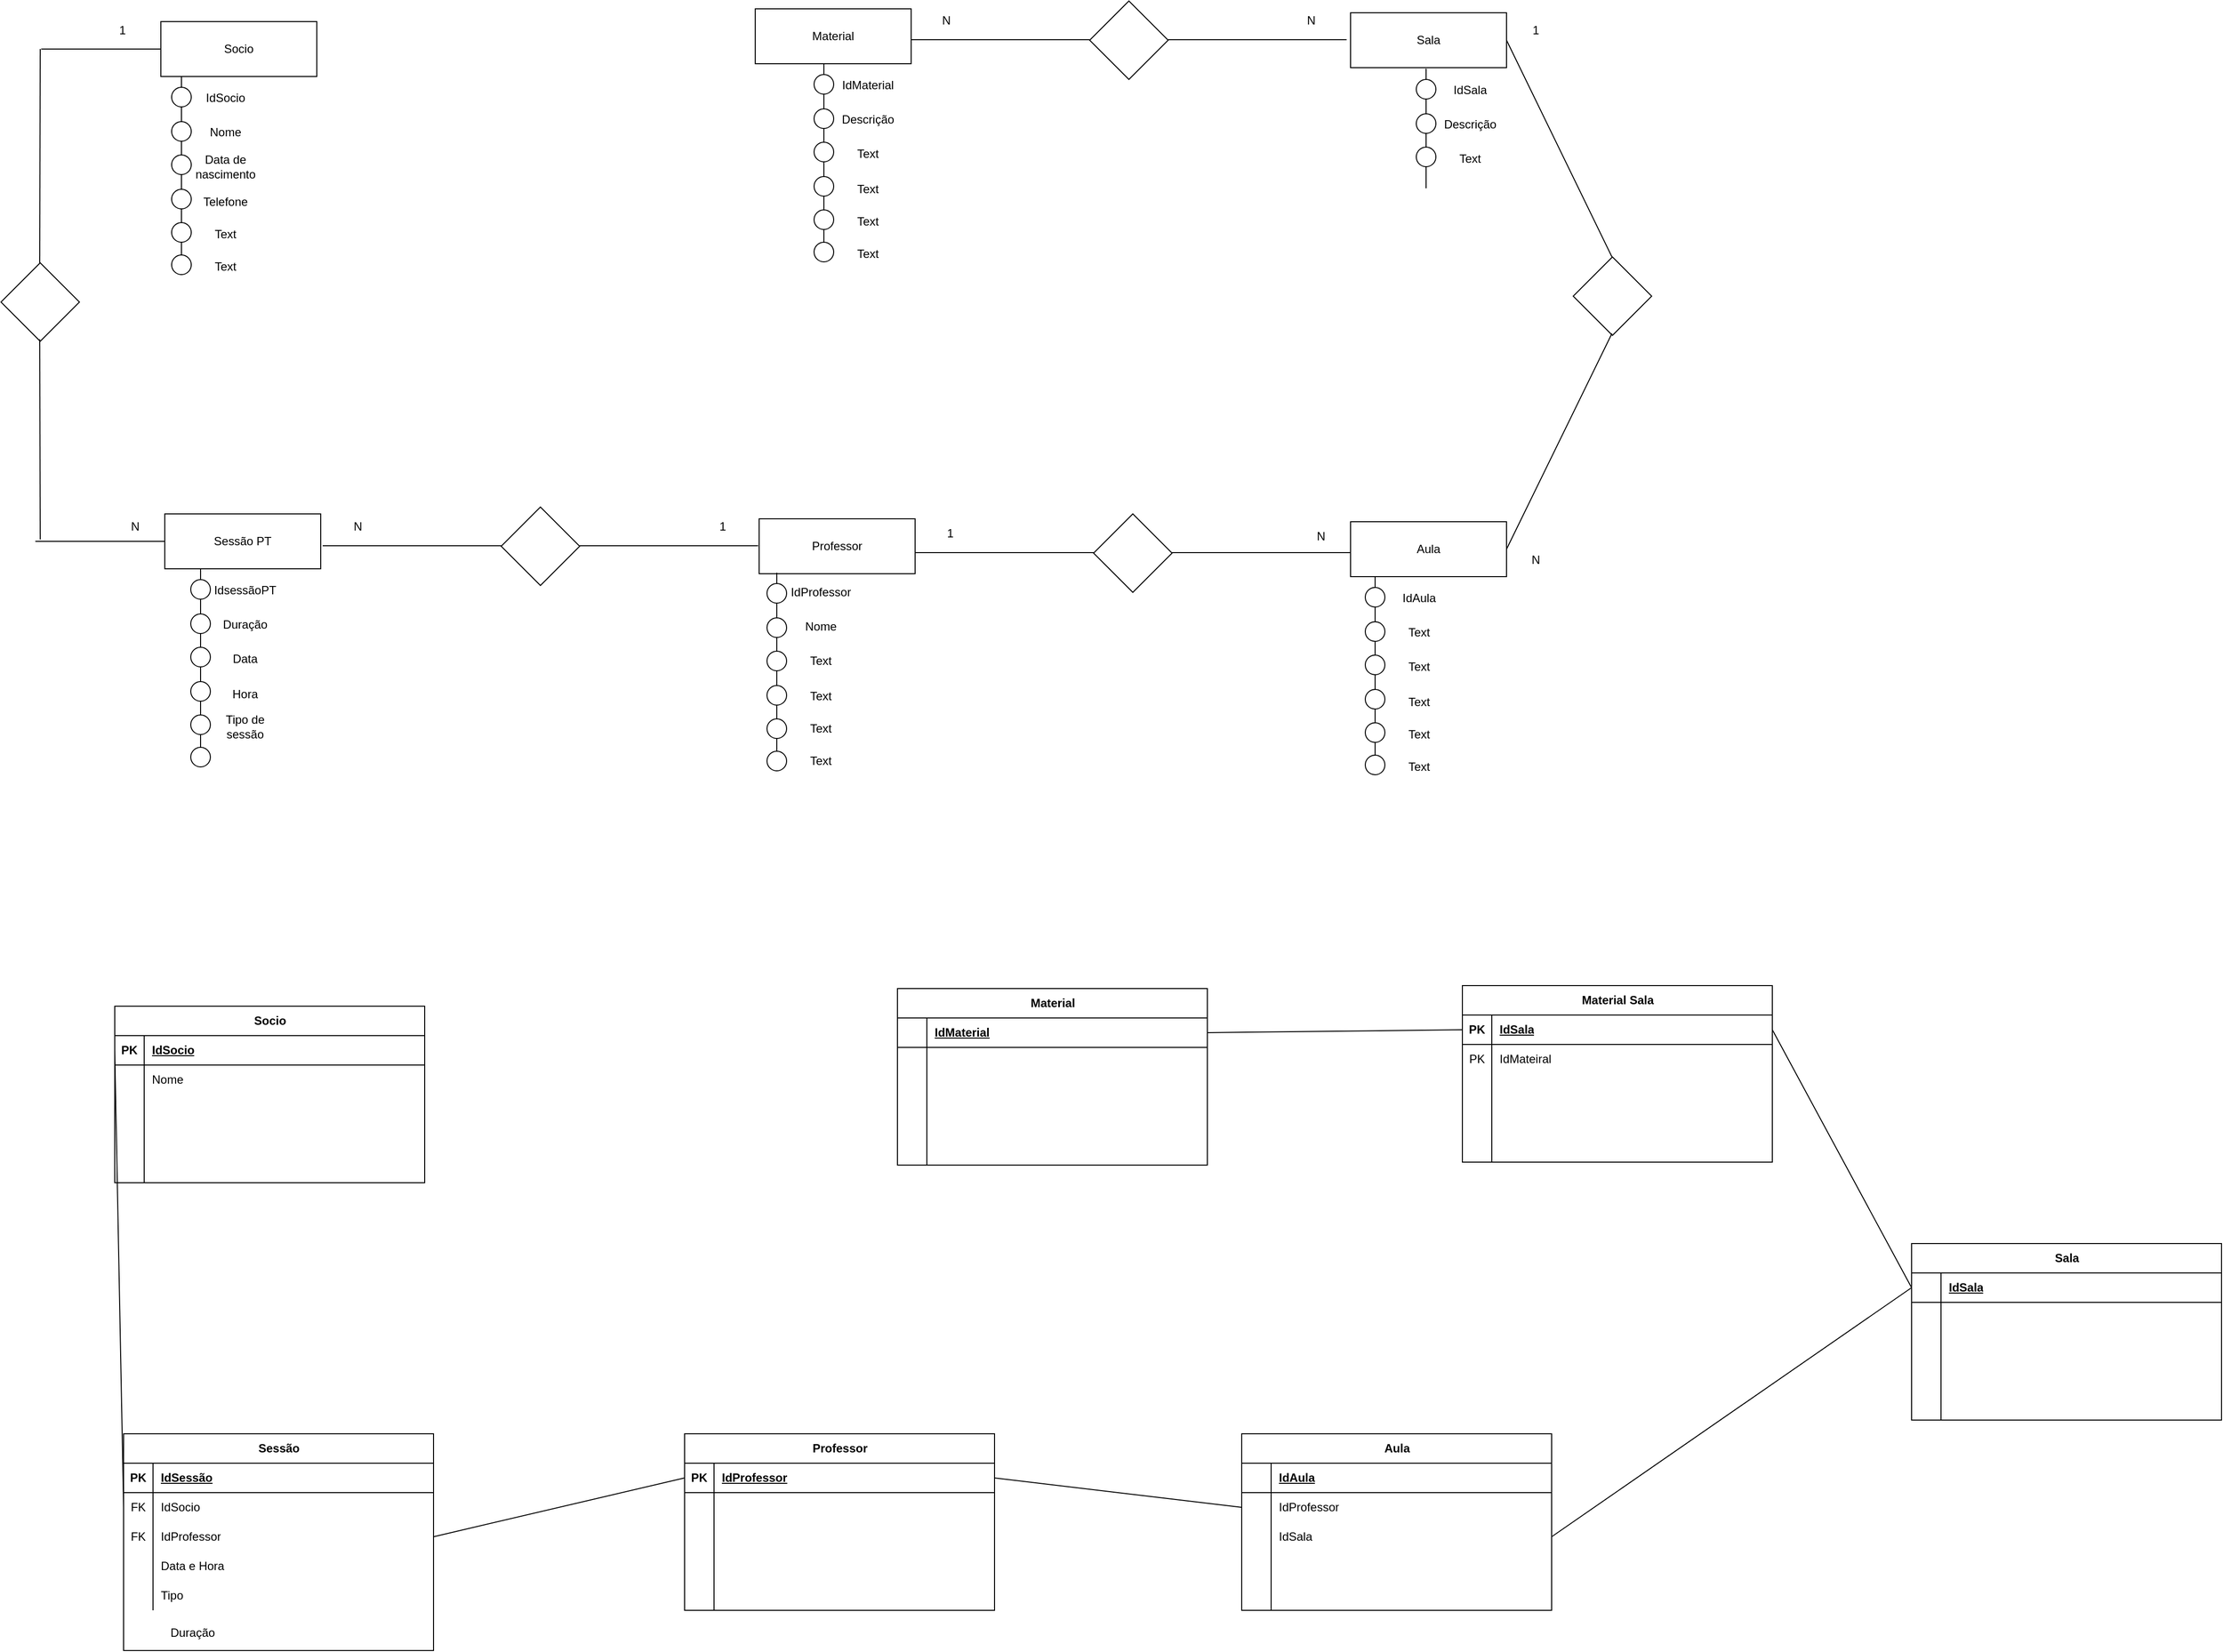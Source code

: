 <mxfile version="26.2.13">
  <diagram name="Página-1" id="LyrA__-P8WXlEin0bEXl">
    <mxGraphModel dx="2567" dy="2427" grid="0" gridSize="10" guides="1" tooltips="1" connect="1" arrows="1" fold="1" page="1" pageScale="1" pageWidth="827" pageHeight="1169" math="0" shadow="0">
      <root>
        <mxCell id="0" />
        <mxCell id="1" parent="0" />
        <mxCell id="_RPZ-dkCC6IvJmCxnSjo-1" value="Socio" style="rounded=0;whiteSpace=wrap;html=1;" vertex="1" parent="1">
          <mxGeometry x="233" y="-107" width="159" height="56" as="geometry" />
        </mxCell>
        <mxCell id="_RPZ-dkCC6IvJmCxnSjo-2" value="Professor" style="rounded=0;whiteSpace=wrap;html=1;" vertex="1" parent="1">
          <mxGeometry x="843" y="400" width="159" height="56" as="geometry" />
        </mxCell>
        <mxCell id="_RPZ-dkCC6IvJmCxnSjo-3" value="Aula" style="rounded=0;whiteSpace=wrap;html=1;" vertex="1" parent="1">
          <mxGeometry x="1446" y="403" width="159" height="56" as="geometry" />
        </mxCell>
        <mxCell id="_RPZ-dkCC6IvJmCxnSjo-4" value="Sala" style="rounded=0;whiteSpace=wrap;html=1;" vertex="1" parent="1">
          <mxGeometry x="1446" y="-116" width="159" height="56" as="geometry" />
        </mxCell>
        <mxCell id="_RPZ-dkCC6IvJmCxnSjo-5" value="Material" style="rounded=0;whiteSpace=wrap;html=1;" vertex="1" parent="1">
          <mxGeometry x="839" y="-120" width="159" height="56" as="geometry" />
        </mxCell>
        <mxCell id="_RPZ-dkCC6IvJmCxnSjo-6" value="Sessão PT" style="rounded=0;whiteSpace=wrap;html=1;" vertex="1" parent="1">
          <mxGeometry x="237" y="395" width="159" height="56" as="geometry" />
        </mxCell>
        <mxCell id="_RPZ-dkCC6IvJmCxnSjo-7" value="" style="group" vertex="1" connectable="0" parent="1">
          <mxGeometry x="263.5" y="451" width="20" height="202" as="geometry" />
        </mxCell>
        <mxCell id="_RPZ-dkCC6IvJmCxnSjo-8" value="" style="endArrow=none;html=1;rounded=0;" edge="1" parent="_RPZ-dkCC6IvJmCxnSjo-7" source="_RPZ-dkCC6IvJmCxnSjo-10">
          <mxGeometry width="50" height="50" relative="1" as="geometry">
            <mxPoint x="10" y="266" as="sourcePoint" />
            <mxPoint x="10" as="targetPoint" />
          </mxGeometry>
        </mxCell>
        <mxCell id="_RPZ-dkCC6IvJmCxnSjo-9" value="" style="endArrow=none;html=1;rounded=0;" edge="1" parent="_RPZ-dkCC6IvJmCxnSjo-7" source="_RPZ-dkCC6IvJmCxnSjo-13" target="_RPZ-dkCC6IvJmCxnSjo-10">
          <mxGeometry width="50" height="50" relative="1" as="geometry">
            <mxPoint x="10" y="266" as="sourcePoint" />
            <mxPoint x="10" as="targetPoint" />
          </mxGeometry>
        </mxCell>
        <mxCell id="_RPZ-dkCC6IvJmCxnSjo-10" value="" style="ellipse;whiteSpace=wrap;html=1;aspect=fixed;" vertex="1" parent="_RPZ-dkCC6IvJmCxnSjo-7">
          <mxGeometry y="46" width="20" height="20" as="geometry" />
        </mxCell>
        <mxCell id="_RPZ-dkCC6IvJmCxnSjo-11" value="" style="ellipse;whiteSpace=wrap;html=1;aspect=fixed;" vertex="1" parent="_RPZ-dkCC6IvJmCxnSjo-7">
          <mxGeometry y="11" width="20" height="20" as="geometry" />
        </mxCell>
        <mxCell id="_RPZ-dkCC6IvJmCxnSjo-12" value="" style="endArrow=none;html=1;rounded=0;" edge="1" parent="_RPZ-dkCC6IvJmCxnSjo-7" source="_RPZ-dkCC6IvJmCxnSjo-16" target="_RPZ-dkCC6IvJmCxnSjo-13">
          <mxGeometry width="50" height="50" relative="1" as="geometry">
            <mxPoint x="10" y="266" as="sourcePoint" />
            <mxPoint x="10" y="65" as="targetPoint" />
          </mxGeometry>
        </mxCell>
        <mxCell id="_RPZ-dkCC6IvJmCxnSjo-13" value="" style="ellipse;whiteSpace=wrap;html=1;aspect=fixed;" vertex="1" parent="_RPZ-dkCC6IvJmCxnSjo-7">
          <mxGeometry y="80" width="20" height="20" as="geometry" />
        </mxCell>
        <mxCell id="_RPZ-dkCC6IvJmCxnSjo-14" value="" style="ellipse;whiteSpace=wrap;html=1;aspect=fixed;" vertex="1" parent="_RPZ-dkCC6IvJmCxnSjo-7">
          <mxGeometry y="115" width="20" height="20" as="geometry" />
        </mxCell>
        <mxCell id="_RPZ-dkCC6IvJmCxnSjo-15" value="" style="ellipse;whiteSpace=wrap;html=1;aspect=fixed;" vertex="1" parent="_RPZ-dkCC6IvJmCxnSjo-7">
          <mxGeometry y="149" width="20" height="20" as="geometry" />
        </mxCell>
        <mxCell id="_RPZ-dkCC6IvJmCxnSjo-16" value="" style="ellipse;whiteSpace=wrap;html=1;aspect=fixed;" vertex="1" parent="_RPZ-dkCC6IvJmCxnSjo-7">
          <mxGeometry y="182" width="20" height="20" as="geometry" />
        </mxCell>
        <mxCell id="_RPZ-dkCC6IvJmCxnSjo-17" value="IdsessãoPT" style="text;html=1;align=center;verticalAlign=middle;whiteSpace=wrap;rounded=0;" vertex="1" parent="1">
          <mxGeometry x="288.5" y="458" width="60" height="30" as="geometry" />
        </mxCell>
        <mxCell id="_RPZ-dkCC6IvJmCxnSjo-18" value="Duração" style="text;html=1;align=center;verticalAlign=middle;whiteSpace=wrap;rounded=0;" vertex="1" parent="1">
          <mxGeometry x="288.5" y="493" width="60" height="30" as="geometry" />
        </mxCell>
        <mxCell id="_RPZ-dkCC6IvJmCxnSjo-19" value="Data" style="text;html=1;align=center;verticalAlign=middle;whiteSpace=wrap;rounded=0;" vertex="1" parent="1">
          <mxGeometry x="288.5" y="528" width="60" height="30" as="geometry" />
        </mxCell>
        <mxCell id="_RPZ-dkCC6IvJmCxnSjo-20" value="Hora" style="text;html=1;align=center;verticalAlign=middle;whiteSpace=wrap;rounded=0;" vertex="1" parent="1">
          <mxGeometry x="288.5" y="564" width="60" height="30" as="geometry" />
        </mxCell>
        <mxCell id="_RPZ-dkCC6IvJmCxnSjo-21" value="Tipo de sessão" style="text;html=1;align=center;verticalAlign=middle;whiteSpace=wrap;rounded=0;" vertex="1" parent="1">
          <mxGeometry x="288.5" y="597" width="60" height="30" as="geometry" />
        </mxCell>
        <mxCell id="_RPZ-dkCC6IvJmCxnSjo-22" value="" style="group" vertex="1" connectable="0" parent="1">
          <mxGeometry x="1513" y="-59" width="20" height="202" as="geometry" />
        </mxCell>
        <mxCell id="_RPZ-dkCC6IvJmCxnSjo-23" value="" style="endArrow=none;html=1;rounded=0;" edge="1" parent="_RPZ-dkCC6IvJmCxnSjo-22" source="_RPZ-dkCC6IvJmCxnSjo-25">
          <mxGeometry width="50" height="50" relative="1" as="geometry">
            <mxPoint x="10" y="266" as="sourcePoint" />
            <mxPoint x="10" as="targetPoint" />
          </mxGeometry>
        </mxCell>
        <mxCell id="_RPZ-dkCC6IvJmCxnSjo-24" value="" style="endArrow=none;html=1;rounded=0;" edge="1" parent="_RPZ-dkCC6IvJmCxnSjo-22" source="_RPZ-dkCC6IvJmCxnSjo-28" target="_RPZ-dkCC6IvJmCxnSjo-25">
          <mxGeometry width="50" height="50" relative="1" as="geometry">
            <mxPoint x="10" y="266" as="sourcePoint" />
            <mxPoint x="10" as="targetPoint" />
          </mxGeometry>
        </mxCell>
        <mxCell id="_RPZ-dkCC6IvJmCxnSjo-25" value="" style="ellipse;whiteSpace=wrap;html=1;aspect=fixed;" vertex="1" parent="_RPZ-dkCC6IvJmCxnSjo-22">
          <mxGeometry y="46" width="20" height="20" as="geometry" />
        </mxCell>
        <mxCell id="_RPZ-dkCC6IvJmCxnSjo-26" value="" style="ellipse;whiteSpace=wrap;html=1;aspect=fixed;" vertex="1" parent="_RPZ-dkCC6IvJmCxnSjo-22">
          <mxGeometry y="11" width="20" height="20" as="geometry" />
        </mxCell>
        <mxCell id="_RPZ-dkCC6IvJmCxnSjo-27" value="" style="endArrow=none;html=1;rounded=0;" edge="1" parent="_RPZ-dkCC6IvJmCxnSjo-22" target="_RPZ-dkCC6IvJmCxnSjo-28">
          <mxGeometry width="50" height="50" relative="1" as="geometry">
            <mxPoint x="10" y="122" as="sourcePoint" />
            <mxPoint x="10" y="65" as="targetPoint" />
          </mxGeometry>
        </mxCell>
        <mxCell id="_RPZ-dkCC6IvJmCxnSjo-28" value="" style="ellipse;whiteSpace=wrap;html=1;aspect=fixed;" vertex="1" parent="_RPZ-dkCC6IvJmCxnSjo-22">
          <mxGeometry y="80" width="20" height="20" as="geometry" />
        </mxCell>
        <mxCell id="_RPZ-dkCC6IvJmCxnSjo-29" value="IdSala" style="text;html=1;align=center;verticalAlign=middle;whiteSpace=wrap;rounded=0;" vertex="1" parent="1">
          <mxGeometry x="1538" y="-52" width="60" height="30" as="geometry" />
        </mxCell>
        <mxCell id="_RPZ-dkCC6IvJmCxnSjo-30" value="Descrição" style="text;html=1;align=center;verticalAlign=middle;whiteSpace=wrap;rounded=0;" vertex="1" parent="1">
          <mxGeometry x="1538" y="-17" width="60" height="30" as="geometry" />
        </mxCell>
        <mxCell id="_RPZ-dkCC6IvJmCxnSjo-31" value="Text" style="text;html=1;align=center;verticalAlign=middle;whiteSpace=wrap;rounded=0;" vertex="1" parent="1">
          <mxGeometry x="1538" y="18" width="60" height="30" as="geometry" />
        </mxCell>
        <mxCell id="_RPZ-dkCC6IvJmCxnSjo-32" value="" style="group" vertex="1" connectable="0" parent="1">
          <mxGeometry x="899" y="-64" width="20" height="202" as="geometry" />
        </mxCell>
        <mxCell id="_RPZ-dkCC6IvJmCxnSjo-33" value="" style="endArrow=none;html=1;rounded=0;" edge="1" parent="_RPZ-dkCC6IvJmCxnSjo-32" source="_RPZ-dkCC6IvJmCxnSjo-35">
          <mxGeometry width="50" height="50" relative="1" as="geometry">
            <mxPoint x="10" y="266" as="sourcePoint" />
            <mxPoint x="10" as="targetPoint" />
          </mxGeometry>
        </mxCell>
        <mxCell id="_RPZ-dkCC6IvJmCxnSjo-34" value="" style="endArrow=none;html=1;rounded=0;" edge="1" parent="_RPZ-dkCC6IvJmCxnSjo-32" source="_RPZ-dkCC6IvJmCxnSjo-38" target="_RPZ-dkCC6IvJmCxnSjo-35">
          <mxGeometry width="50" height="50" relative="1" as="geometry">
            <mxPoint x="10" y="266" as="sourcePoint" />
            <mxPoint x="10" as="targetPoint" />
          </mxGeometry>
        </mxCell>
        <mxCell id="_RPZ-dkCC6IvJmCxnSjo-35" value="" style="ellipse;whiteSpace=wrap;html=1;aspect=fixed;" vertex="1" parent="_RPZ-dkCC6IvJmCxnSjo-32">
          <mxGeometry y="46" width="20" height="20" as="geometry" />
        </mxCell>
        <mxCell id="_RPZ-dkCC6IvJmCxnSjo-36" value="" style="ellipse;whiteSpace=wrap;html=1;aspect=fixed;" vertex="1" parent="_RPZ-dkCC6IvJmCxnSjo-32">
          <mxGeometry y="11" width="20" height="20" as="geometry" />
        </mxCell>
        <mxCell id="_RPZ-dkCC6IvJmCxnSjo-37" value="" style="endArrow=none;html=1;rounded=0;" edge="1" parent="_RPZ-dkCC6IvJmCxnSjo-32" source="_RPZ-dkCC6IvJmCxnSjo-41" target="_RPZ-dkCC6IvJmCxnSjo-38">
          <mxGeometry width="50" height="50" relative="1" as="geometry">
            <mxPoint x="10" y="266" as="sourcePoint" />
            <mxPoint x="10" y="65" as="targetPoint" />
          </mxGeometry>
        </mxCell>
        <mxCell id="_RPZ-dkCC6IvJmCxnSjo-38" value="" style="ellipse;whiteSpace=wrap;html=1;aspect=fixed;" vertex="1" parent="_RPZ-dkCC6IvJmCxnSjo-32">
          <mxGeometry y="80" width="20" height="20" as="geometry" />
        </mxCell>
        <mxCell id="_RPZ-dkCC6IvJmCxnSjo-39" value="" style="ellipse;whiteSpace=wrap;html=1;aspect=fixed;" vertex="1" parent="_RPZ-dkCC6IvJmCxnSjo-32">
          <mxGeometry y="115" width="20" height="20" as="geometry" />
        </mxCell>
        <mxCell id="_RPZ-dkCC6IvJmCxnSjo-40" value="" style="ellipse;whiteSpace=wrap;html=1;aspect=fixed;" vertex="1" parent="_RPZ-dkCC6IvJmCxnSjo-32">
          <mxGeometry y="149" width="20" height="20" as="geometry" />
        </mxCell>
        <mxCell id="_RPZ-dkCC6IvJmCxnSjo-41" value="" style="ellipse;whiteSpace=wrap;html=1;aspect=fixed;" vertex="1" parent="_RPZ-dkCC6IvJmCxnSjo-32">
          <mxGeometry y="182" width="20" height="20" as="geometry" />
        </mxCell>
        <mxCell id="_RPZ-dkCC6IvJmCxnSjo-42" value="IdMaterial" style="text;html=1;align=center;verticalAlign=middle;whiteSpace=wrap;rounded=0;" vertex="1" parent="1">
          <mxGeometry x="924" y="-57" width="60" height="30" as="geometry" />
        </mxCell>
        <mxCell id="_RPZ-dkCC6IvJmCxnSjo-43" value="Descrição" style="text;html=1;align=center;verticalAlign=middle;whiteSpace=wrap;rounded=0;" vertex="1" parent="1">
          <mxGeometry x="924" y="-22" width="60" height="30" as="geometry" />
        </mxCell>
        <mxCell id="_RPZ-dkCC6IvJmCxnSjo-44" value="Text" style="text;html=1;align=center;verticalAlign=middle;whiteSpace=wrap;rounded=0;" vertex="1" parent="1">
          <mxGeometry x="924" y="13" width="60" height="30" as="geometry" />
        </mxCell>
        <mxCell id="_RPZ-dkCC6IvJmCxnSjo-45" value="Text" style="text;html=1;align=center;verticalAlign=middle;whiteSpace=wrap;rounded=0;" vertex="1" parent="1">
          <mxGeometry x="924" y="49" width="60" height="30" as="geometry" />
        </mxCell>
        <mxCell id="_RPZ-dkCC6IvJmCxnSjo-46" value="Text" style="text;html=1;align=center;verticalAlign=middle;whiteSpace=wrap;rounded=0;" vertex="1" parent="1">
          <mxGeometry x="924" y="82" width="60" height="30" as="geometry" />
        </mxCell>
        <mxCell id="_RPZ-dkCC6IvJmCxnSjo-47" value="Text" style="text;html=1;align=center;verticalAlign=middle;whiteSpace=wrap;rounded=0;" vertex="1" parent="1">
          <mxGeometry x="924" y="115" width="60" height="30" as="geometry" />
        </mxCell>
        <mxCell id="_RPZ-dkCC6IvJmCxnSjo-48" value="" style="group" vertex="1" connectable="0" parent="1">
          <mxGeometry x="244" y="-51" width="20" height="202" as="geometry" />
        </mxCell>
        <mxCell id="_RPZ-dkCC6IvJmCxnSjo-49" value="" style="endArrow=none;html=1;rounded=0;" edge="1" parent="_RPZ-dkCC6IvJmCxnSjo-48" source="_RPZ-dkCC6IvJmCxnSjo-51">
          <mxGeometry width="50" height="50" relative="1" as="geometry">
            <mxPoint x="10" y="266" as="sourcePoint" />
            <mxPoint x="10" as="targetPoint" />
          </mxGeometry>
        </mxCell>
        <mxCell id="_RPZ-dkCC6IvJmCxnSjo-50" value="" style="endArrow=none;html=1;rounded=0;" edge="1" parent="_RPZ-dkCC6IvJmCxnSjo-48" source="_RPZ-dkCC6IvJmCxnSjo-54" target="_RPZ-dkCC6IvJmCxnSjo-51">
          <mxGeometry width="50" height="50" relative="1" as="geometry">
            <mxPoint x="10" y="266" as="sourcePoint" />
            <mxPoint x="10" as="targetPoint" />
          </mxGeometry>
        </mxCell>
        <mxCell id="_RPZ-dkCC6IvJmCxnSjo-51" value="" style="ellipse;whiteSpace=wrap;html=1;aspect=fixed;" vertex="1" parent="_RPZ-dkCC6IvJmCxnSjo-48">
          <mxGeometry y="46" width="20" height="20" as="geometry" />
        </mxCell>
        <mxCell id="_RPZ-dkCC6IvJmCxnSjo-52" value="" style="ellipse;whiteSpace=wrap;html=1;aspect=fixed;" vertex="1" parent="_RPZ-dkCC6IvJmCxnSjo-48">
          <mxGeometry y="11" width="20" height="20" as="geometry" />
        </mxCell>
        <mxCell id="_RPZ-dkCC6IvJmCxnSjo-53" value="" style="endArrow=none;html=1;rounded=0;" edge="1" parent="_RPZ-dkCC6IvJmCxnSjo-48" source="_RPZ-dkCC6IvJmCxnSjo-57" target="_RPZ-dkCC6IvJmCxnSjo-54">
          <mxGeometry width="50" height="50" relative="1" as="geometry">
            <mxPoint x="10" y="266" as="sourcePoint" />
            <mxPoint x="10" y="65" as="targetPoint" />
          </mxGeometry>
        </mxCell>
        <mxCell id="_RPZ-dkCC6IvJmCxnSjo-54" value="" style="ellipse;whiteSpace=wrap;html=1;aspect=fixed;" vertex="1" parent="_RPZ-dkCC6IvJmCxnSjo-48">
          <mxGeometry y="80" width="20" height="20" as="geometry" />
        </mxCell>
        <mxCell id="_RPZ-dkCC6IvJmCxnSjo-55" value="" style="ellipse;whiteSpace=wrap;html=1;aspect=fixed;" vertex="1" parent="_RPZ-dkCC6IvJmCxnSjo-48">
          <mxGeometry y="115" width="20" height="20" as="geometry" />
        </mxCell>
        <mxCell id="_RPZ-dkCC6IvJmCxnSjo-56" value="" style="ellipse;whiteSpace=wrap;html=1;aspect=fixed;" vertex="1" parent="_RPZ-dkCC6IvJmCxnSjo-48">
          <mxGeometry y="149" width="20" height="20" as="geometry" />
        </mxCell>
        <mxCell id="_RPZ-dkCC6IvJmCxnSjo-57" value="" style="ellipse;whiteSpace=wrap;html=1;aspect=fixed;" vertex="1" parent="_RPZ-dkCC6IvJmCxnSjo-48">
          <mxGeometry y="182" width="20" height="20" as="geometry" />
        </mxCell>
        <mxCell id="_RPZ-dkCC6IvJmCxnSjo-58" value="IdSocio" style="text;html=1;align=center;verticalAlign=middle;whiteSpace=wrap;rounded=0;" vertex="1" parent="1">
          <mxGeometry x="269" y="-44" width="60" height="30" as="geometry" />
        </mxCell>
        <mxCell id="_RPZ-dkCC6IvJmCxnSjo-59" value="Nome" style="text;html=1;align=center;verticalAlign=middle;whiteSpace=wrap;rounded=0;" vertex="1" parent="1">
          <mxGeometry x="269" y="-9" width="60" height="30" as="geometry" />
        </mxCell>
        <mxCell id="_RPZ-dkCC6IvJmCxnSjo-60" value="Data de nascimento" style="text;html=1;align=center;verticalAlign=middle;whiteSpace=wrap;rounded=0;" vertex="1" parent="1">
          <mxGeometry x="269" y="26" width="60" height="30" as="geometry" />
        </mxCell>
        <mxCell id="_RPZ-dkCC6IvJmCxnSjo-61" value="Telefone" style="text;html=1;align=center;verticalAlign=middle;whiteSpace=wrap;rounded=0;" vertex="1" parent="1">
          <mxGeometry x="269" y="62" width="60" height="30" as="geometry" />
        </mxCell>
        <mxCell id="_RPZ-dkCC6IvJmCxnSjo-62" value="Text" style="text;html=1;align=center;verticalAlign=middle;whiteSpace=wrap;rounded=0;" vertex="1" parent="1">
          <mxGeometry x="269" y="95" width="60" height="30" as="geometry" />
        </mxCell>
        <mxCell id="_RPZ-dkCC6IvJmCxnSjo-63" value="Text" style="text;html=1;align=center;verticalAlign=middle;whiteSpace=wrap;rounded=0;" vertex="1" parent="1">
          <mxGeometry x="269" y="128" width="60" height="30" as="geometry" />
        </mxCell>
        <mxCell id="_RPZ-dkCC6IvJmCxnSjo-64" value="" style="group" vertex="1" connectable="0" parent="1">
          <mxGeometry x="851" y="455" width="20" height="202" as="geometry" />
        </mxCell>
        <mxCell id="_RPZ-dkCC6IvJmCxnSjo-65" value="" style="endArrow=none;html=1;rounded=0;" edge="1" parent="_RPZ-dkCC6IvJmCxnSjo-64" source="_RPZ-dkCC6IvJmCxnSjo-67">
          <mxGeometry width="50" height="50" relative="1" as="geometry">
            <mxPoint x="10" y="266" as="sourcePoint" />
            <mxPoint x="10" as="targetPoint" />
          </mxGeometry>
        </mxCell>
        <mxCell id="_RPZ-dkCC6IvJmCxnSjo-66" value="" style="endArrow=none;html=1;rounded=0;" edge="1" parent="_RPZ-dkCC6IvJmCxnSjo-64" source="_RPZ-dkCC6IvJmCxnSjo-70" target="_RPZ-dkCC6IvJmCxnSjo-67">
          <mxGeometry width="50" height="50" relative="1" as="geometry">
            <mxPoint x="10" y="266" as="sourcePoint" />
            <mxPoint x="10" as="targetPoint" />
          </mxGeometry>
        </mxCell>
        <mxCell id="_RPZ-dkCC6IvJmCxnSjo-67" value="" style="ellipse;whiteSpace=wrap;html=1;aspect=fixed;" vertex="1" parent="_RPZ-dkCC6IvJmCxnSjo-64">
          <mxGeometry y="46" width="20" height="20" as="geometry" />
        </mxCell>
        <mxCell id="_RPZ-dkCC6IvJmCxnSjo-68" value="" style="ellipse;whiteSpace=wrap;html=1;aspect=fixed;" vertex="1" parent="_RPZ-dkCC6IvJmCxnSjo-64">
          <mxGeometry y="11" width="20" height="20" as="geometry" />
        </mxCell>
        <mxCell id="_RPZ-dkCC6IvJmCxnSjo-69" value="" style="endArrow=none;html=1;rounded=0;" edge="1" parent="_RPZ-dkCC6IvJmCxnSjo-64" source="_RPZ-dkCC6IvJmCxnSjo-73" target="_RPZ-dkCC6IvJmCxnSjo-70">
          <mxGeometry width="50" height="50" relative="1" as="geometry">
            <mxPoint x="10" y="266" as="sourcePoint" />
            <mxPoint x="10" y="65" as="targetPoint" />
          </mxGeometry>
        </mxCell>
        <mxCell id="_RPZ-dkCC6IvJmCxnSjo-70" value="" style="ellipse;whiteSpace=wrap;html=1;aspect=fixed;" vertex="1" parent="_RPZ-dkCC6IvJmCxnSjo-64">
          <mxGeometry y="80" width="20" height="20" as="geometry" />
        </mxCell>
        <mxCell id="_RPZ-dkCC6IvJmCxnSjo-71" value="" style="ellipse;whiteSpace=wrap;html=1;aspect=fixed;" vertex="1" parent="_RPZ-dkCC6IvJmCxnSjo-64">
          <mxGeometry y="115" width="20" height="20" as="geometry" />
        </mxCell>
        <mxCell id="_RPZ-dkCC6IvJmCxnSjo-72" value="" style="ellipse;whiteSpace=wrap;html=1;aspect=fixed;" vertex="1" parent="_RPZ-dkCC6IvJmCxnSjo-64">
          <mxGeometry y="149" width="20" height="20" as="geometry" />
        </mxCell>
        <mxCell id="_RPZ-dkCC6IvJmCxnSjo-73" value="" style="ellipse;whiteSpace=wrap;html=1;aspect=fixed;" vertex="1" parent="_RPZ-dkCC6IvJmCxnSjo-64">
          <mxGeometry y="182" width="20" height="20" as="geometry" />
        </mxCell>
        <mxCell id="_RPZ-dkCC6IvJmCxnSjo-74" value="IdProfessor" style="text;html=1;align=center;verticalAlign=middle;whiteSpace=wrap;rounded=0;" vertex="1" parent="1">
          <mxGeometry x="876" y="460" width="60" height="30" as="geometry" />
        </mxCell>
        <mxCell id="_RPZ-dkCC6IvJmCxnSjo-75" value="Nome" style="text;html=1;align=center;verticalAlign=middle;whiteSpace=wrap;rounded=0;" vertex="1" parent="1">
          <mxGeometry x="876" y="495" width="60" height="30" as="geometry" />
        </mxCell>
        <mxCell id="_RPZ-dkCC6IvJmCxnSjo-76" value="Text" style="text;html=1;align=center;verticalAlign=middle;whiteSpace=wrap;rounded=0;" vertex="1" parent="1">
          <mxGeometry x="876" y="530" width="60" height="30" as="geometry" />
        </mxCell>
        <mxCell id="_RPZ-dkCC6IvJmCxnSjo-77" value="Text" style="text;html=1;align=center;verticalAlign=middle;whiteSpace=wrap;rounded=0;" vertex="1" parent="1">
          <mxGeometry x="876" y="566" width="60" height="30" as="geometry" />
        </mxCell>
        <mxCell id="_RPZ-dkCC6IvJmCxnSjo-78" value="Text" style="text;html=1;align=center;verticalAlign=middle;whiteSpace=wrap;rounded=0;" vertex="1" parent="1">
          <mxGeometry x="876" y="599" width="60" height="30" as="geometry" />
        </mxCell>
        <mxCell id="_RPZ-dkCC6IvJmCxnSjo-79" value="Text" style="text;html=1;align=center;verticalAlign=middle;whiteSpace=wrap;rounded=0;" vertex="1" parent="1">
          <mxGeometry x="876" y="632" width="60" height="30" as="geometry" />
        </mxCell>
        <mxCell id="_RPZ-dkCC6IvJmCxnSjo-80" value="" style="group" vertex="1" connectable="0" parent="1">
          <mxGeometry x="1461" y="459" width="20" height="202" as="geometry" />
        </mxCell>
        <mxCell id="_RPZ-dkCC6IvJmCxnSjo-81" value="" style="endArrow=none;html=1;rounded=0;" edge="1" parent="_RPZ-dkCC6IvJmCxnSjo-80" source="_RPZ-dkCC6IvJmCxnSjo-83">
          <mxGeometry width="50" height="50" relative="1" as="geometry">
            <mxPoint x="10" y="266" as="sourcePoint" />
            <mxPoint x="10" as="targetPoint" />
          </mxGeometry>
        </mxCell>
        <mxCell id="_RPZ-dkCC6IvJmCxnSjo-82" value="" style="endArrow=none;html=1;rounded=0;" edge="1" parent="_RPZ-dkCC6IvJmCxnSjo-80" source="_RPZ-dkCC6IvJmCxnSjo-86" target="_RPZ-dkCC6IvJmCxnSjo-83">
          <mxGeometry width="50" height="50" relative="1" as="geometry">
            <mxPoint x="10" y="266" as="sourcePoint" />
            <mxPoint x="10" as="targetPoint" />
          </mxGeometry>
        </mxCell>
        <mxCell id="_RPZ-dkCC6IvJmCxnSjo-83" value="" style="ellipse;whiteSpace=wrap;html=1;aspect=fixed;" vertex="1" parent="_RPZ-dkCC6IvJmCxnSjo-80">
          <mxGeometry y="46" width="20" height="20" as="geometry" />
        </mxCell>
        <mxCell id="_RPZ-dkCC6IvJmCxnSjo-84" value="" style="ellipse;whiteSpace=wrap;html=1;aspect=fixed;" vertex="1" parent="_RPZ-dkCC6IvJmCxnSjo-80">
          <mxGeometry y="11" width="20" height="20" as="geometry" />
        </mxCell>
        <mxCell id="_RPZ-dkCC6IvJmCxnSjo-85" value="" style="endArrow=none;html=1;rounded=0;" edge="1" parent="_RPZ-dkCC6IvJmCxnSjo-80" source="_RPZ-dkCC6IvJmCxnSjo-89" target="_RPZ-dkCC6IvJmCxnSjo-86">
          <mxGeometry width="50" height="50" relative="1" as="geometry">
            <mxPoint x="10" y="266" as="sourcePoint" />
            <mxPoint x="10" y="65" as="targetPoint" />
          </mxGeometry>
        </mxCell>
        <mxCell id="_RPZ-dkCC6IvJmCxnSjo-86" value="" style="ellipse;whiteSpace=wrap;html=1;aspect=fixed;" vertex="1" parent="_RPZ-dkCC6IvJmCxnSjo-80">
          <mxGeometry y="80" width="20" height="20" as="geometry" />
        </mxCell>
        <mxCell id="_RPZ-dkCC6IvJmCxnSjo-87" value="" style="ellipse;whiteSpace=wrap;html=1;aspect=fixed;" vertex="1" parent="_RPZ-dkCC6IvJmCxnSjo-80">
          <mxGeometry y="115" width="20" height="20" as="geometry" />
        </mxCell>
        <mxCell id="_RPZ-dkCC6IvJmCxnSjo-88" value="" style="ellipse;whiteSpace=wrap;html=1;aspect=fixed;" vertex="1" parent="_RPZ-dkCC6IvJmCxnSjo-80">
          <mxGeometry y="149" width="20" height="20" as="geometry" />
        </mxCell>
        <mxCell id="_RPZ-dkCC6IvJmCxnSjo-89" value="" style="ellipse;whiteSpace=wrap;html=1;aspect=fixed;" vertex="1" parent="_RPZ-dkCC6IvJmCxnSjo-80">
          <mxGeometry y="182" width="20" height="20" as="geometry" />
        </mxCell>
        <mxCell id="_RPZ-dkCC6IvJmCxnSjo-90" value="IdAula" style="text;html=1;align=center;verticalAlign=middle;whiteSpace=wrap;rounded=0;" vertex="1" parent="1">
          <mxGeometry x="1486" y="466" width="60" height="30" as="geometry" />
        </mxCell>
        <mxCell id="_RPZ-dkCC6IvJmCxnSjo-91" value="Text" style="text;html=1;align=center;verticalAlign=middle;whiteSpace=wrap;rounded=0;" vertex="1" parent="1">
          <mxGeometry x="1486" y="501" width="60" height="30" as="geometry" />
        </mxCell>
        <mxCell id="_RPZ-dkCC6IvJmCxnSjo-92" value="Text" style="text;html=1;align=center;verticalAlign=middle;whiteSpace=wrap;rounded=0;" vertex="1" parent="1">
          <mxGeometry x="1486" y="536" width="60" height="30" as="geometry" />
        </mxCell>
        <mxCell id="_RPZ-dkCC6IvJmCxnSjo-93" value="Text" style="text;html=1;align=center;verticalAlign=middle;whiteSpace=wrap;rounded=0;" vertex="1" parent="1">
          <mxGeometry x="1486" y="572" width="60" height="30" as="geometry" />
        </mxCell>
        <mxCell id="_RPZ-dkCC6IvJmCxnSjo-94" value="Text" style="text;html=1;align=center;verticalAlign=middle;whiteSpace=wrap;rounded=0;" vertex="1" parent="1">
          <mxGeometry x="1486" y="605" width="60" height="30" as="geometry" />
        </mxCell>
        <mxCell id="_RPZ-dkCC6IvJmCxnSjo-95" value="Text" style="text;html=1;align=center;verticalAlign=middle;whiteSpace=wrap;rounded=0;" vertex="1" parent="1">
          <mxGeometry x="1486" y="638" width="60" height="30" as="geometry" />
        </mxCell>
        <mxCell id="_RPZ-dkCC6IvJmCxnSjo-96" value="Socio" style="shape=table;startSize=30;container=1;collapsible=1;childLayout=tableLayout;fixedRows=1;rowLines=0;fontStyle=1;align=center;resizeLast=1;html=1;" vertex="1" parent="1">
          <mxGeometry x="186" y="897" width="316" height="180" as="geometry" />
        </mxCell>
        <mxCell id="_RPZ-dkCC6IvJmCxnSjo-97" value="" style="shape=tableRow;horizontal=0;startSize=0;swimlaneHead=0;swimlaneBody=0;fillColor=none;collapsible=0;dropTarget=0;points=[[0,0.5],[1,0.5]];portConstraint=eastwest;top=0;left=0;right=0;bottom=1;" vertex="1" parent="_RPZ-dkCC6IvJmCxnSjo-96">
          <mxGeometry y="30" width="316" height="30" as="geometry" />
        </mxCell>
        <mxCell id="_RPZ-dkCC6IvJmCxnSjo-98" value="PK" style="shape=partialRectangle;connectable=0;fillColor=none;top=0;left=0;bottom=0;right=0;fontStyle=1;overflow=hidden;whiteSpace=wrap;html=1;" vertex="1" parent="_RPZ-dkCC6IvJmCxnSjo-97">
          <mxGeometry width="30" height="30" as="geometry">
            <mxRectangle width="30" height="30" as="alternateBounds" />
          </mxGeometry>
        </mxCell>
        <mxCell id="_RPZ-dkCC6IvJmCxnSjo-99" value="IdSocio" style="shape=partialRectangle;connectable=0;fillColor=none;top=0;left=0;bottom=0;right=0;align=left;spacingLeft=6;fontStyle=5;overflow=hidden;whiteSpace=wrap;html=1;" vertex="1" parent="_RPZ-dkCC6IvJmCxnSjo-97">
          <mxGeometry x="30" width="286" height="30" as="geometry">
            <mxRectangle width="286" height="30" as="alternateBounds" />
          </mxGeometry>
        </mxCell>
        <mxCell id="_RPZ-dkCC6IvJmCxnSjo-100" value="" style="shape=tableRow;horizontal=0;startSize=0;swimlaneHead=0;swimlaneBody=0;fillColor=none;collapsible=0;dropTarget=0;points=[[0,0.5],[1,0.5]];portConstraint=eastwest;top=0;left=0;right=0;bottom=0;" vertex="1" parent="_RPZ-dkCC6IvJmCxnSjo-96">
          <mxGeometry y="60" width="316" height="30" as="geometry" />
        </mxCell>
        <mxCell id="_RPZ-dkCC6IvJmCxnSjo-101" value="" style="shape=partialRectangle;connectable=0;fillColor=none;top=0;left=0;bottom=0;right=0;editable=1;overflow=hidden;whiteSpace=wrap;html=1;" vertex="1" parent="_RPZ-dkCC6IvJmCxnSjo-100">
          <mxGeometry width="30" height="30" as="geometry">
            <mxRectangle width="30" height="30" as="alternateBounds" />
          </mxGeometry>
        </mxCell>
        <mxCell id="_RPZ-dkCC6IvJmCxnSjo-102" value="Nome" style="shape=partialRectangle;connectable=0;fillColor=none;top=0;left=0;bottom=0;right=0;align=left;spacingLeft=6;overflow=hidden;whiteSpace=wrap;html=1;" vertex="1" parent="_RPZ-dkCC6IvJmCxnSjo-100">
          <mxGeometry x="30" width="286" height="30" as="geometry">
            <mxRectangle width="286" height="30" as="alternateBounds" />
          </mxGeometry>
        </mxCell>
        <mxCell id="_RPZ-dkCC6IvJmCxnSjo-103" value="" style="shape=tableRow;horizontal=0;startSize=0;swimlaneHead=0;swimlaneBody=0;fillColor=none;collapsible=0;dropTarget=0;points=[[0,0.5],[1,0.5]];portConstraint=eastwest;top=0;left=0;right=0;bottom=0;" vertex="1" parent="_RPZ-dkCC6IvJmCxnSjo-96">
          <mxGeometry y="90" width="316" height="30" as="geometry" />
        </mxCell>
        <mxCell id="_RPZ-dkCC6IvJmCxnSjo-104" value="" style="shape=partialRectangle;connectable=0;fillColor=none;top=0;left=0;bottom=0;right=0;editable=1;overflow=hidden;whiteSpace=wrap;html=1;" vertex="1" parent="_RPZ-dkCC6IvJmCxnSjo-103">
          <mxGeometry width="30" height="30" as="geometry">
            <mxRectangle width="30" height="30" as="alternateBounds" />
          </mxGeometry>
        </mxCell>
        <mxCell id="_RPZ-dkCC6IvJmCxnSjo-105" value="" style="shape=partialRectangle;connectable=0;fillColor=none;top=0;left=0;bottom=0;right=0;align=left;spacingLeft=6;overflow=hidden;whiteSpace=wrap;html=1;" vertex="1" parent="_RPZ-dkCC6IvJmCxnSjo-103">
          <mxGeometry x="30" width="286" height="30" as="geometry">
            <mxRectangle width="286" height="30" as="alternateBounds" />
          </mxGeometry>
        </mxCell>
        <mxCell id="_RPZ-dkCC6IvJmCxnSjo-106" value="" style="shape=tableRow;horizontal=0;startSize=0;swimlaneHead=0;swimlaneBody=0;fillColor=none;collapsible=0;dropTarget=0;points=[[0,0.5],[1,0.5]];portConstraint=eastwest;top=0;left=0;right=0;bottom=0;" vertex="1" parent="_RPZ-dkCC6IvJmCxnSjo-96">
          <mxGeometry y="120" width="316" height="30" as="geometry" />
        </mxCell>
        <mxCell id="_RPZ-dkCC6IvJmCxnSjo-107" value="" style="shape=partialRectangle;connectable=0;fillColor=none;top=0;left=0;bottom=0;right=0;editable=1;overflow=hidden;whiteSpace=wrap;html=1;" vertex="1" parent="_RPZ-dkCC6IvJmCxnSjo-106">
          <mxGeometry width="30" height="30" as="geometry">
            <mxRectangle width="30" height="30" as="alternateBounds" />
          </mxGeometry>
        </mxCell>
        <mxCell id="_RPZ-dkCC6IvJmCxnSjo-108" value="" style="shape=partialRectangle;connectable=0;fillColor=none;top=0;left=0;bottom=0;right=0;align=left;spacingLeft=6;overflow=hidden;whiteSpace=wrap;html=1;" vertex="1" parent="_RPZ-dkCC6IvJmCxnSjo-106">
          <mxGeometry x="30" width="286" height="30" as="geometry">
            <mxRectangle width="286" height="30" as="alternateBounds" />
          </mxGeometry>
        </mxCell>
        <mxCell id="_RPZ-dkCC6IvJmCxnSjo-109" style="shape=tableRow;horizontal=0;startSize=0;swimlaneHead=0;swimlaneBody=0;fillColor=none;collapsible=0;dropTarget=0;points=[[0,0.5],[1,0.5]];portConstraint=eastwest;top=0;left=0;right=0;bottom=0;" vertex="1" parent="_RPZ-dkCC6IvJmCxnSjo-96">
          <mxGeometry y="150" width="316" height="30" as="geometry" />
        </mxCell>
        <mxCell id="_RPZ-dkCC6IvJmCxnSjo-110" style="shape=partialRectangle;connectable=0;fillColor=none;top=0;left=0;bottom=0;right=0;editable=1;overflow=hidden;whiteSpace=wrap;html=1;" vertex="1" parent="_RPZ-dkCC6IvJmCxnSjo-109">
          <mxGeometry width="30" height="30" as="geometry">
            <mxRectangle width="30" height="30" as="alternateBounds" />
          </mxGeometry>
        </mxCell>
        <mxCell id="_RPZ-dkCC6IvJmCxnSjo-111" value="" style="shape=partialRectangle;connectable=0;fillColor=none;top=0;left=0;bottom=0;right=0;align=left;spacingLeft=6;overflow=hidden;whiteSpace=wrap;html=1;" vertex="1" parent="_RPZ-dkCC6IvJmCxnSjo-109">
          <mxGeometry x="30" width="286" height="30" as="geometry">
            <mxRectangle width="286" height="30" as="alternateBounds" />
          </mxGeometry>
        </mxCell>
        <mxCell id="_RPZ-dkCC6IvJmCxnSjo-112" value="Sessão" style="shape=table;startSize=30;container=1;collapsible=1;childLayout=tableLayout;fixedRows=1;rowLines=0;fontStyle=1;align=center;resizeLast=1;html=1;" vertex="1" parent="1">
          <mxGeometry x="195" y="1333" width="316" height="221" as="geometry" />
        </mxCell>
        <mxCell id="_RPZ-dkCC6IvJmCxnSjo-113" value="" style="shape=tableRow;horizontal=0;startSize=0;swimlaneHead=0;swimlaneBody=0;fillColor=none;collapsible=0;dropTarget=0;points=[[0,0.5],[1,0.5]];portConstraint=eastwest;top=0;left=0;right=0;bottom=1;" vertex="1" parent="_RPZ-dkCC6IvJmCxnSjo-112">
          <mxGeometry y="30" width="316" height="30" as="geometry" />
        </mxCell>
        <mxCell id="_RPZ-dkCC6IvJmCxnSjo-114" value="PK" style="shape=partialRectangle;connectable=0;fillColor=none;top=0;left=0;bottom=0;right=0;fontStyle=1;overflow=hidden;whiteSpace=wrap;html=1;" vertex="1" parent="_RPZ-dkCC6IvJmCxnSjo-113">
          <mxGeometry width="30" height="30" as="geometry">
            <mxRectangle width="30" height="30" as="alternateBounds" />
          </mxGeometry>
        </mxCell>
        <mxCell id="_RPZ-dkCC6IvJmCxnSjo-115" value="IdSessão" style="shape=partialRectangle;connectable=0;fillColor=none;top=0;left=0;bottom=0;right=0;align=left;spacingLeft=6;fontStyle=5;overflow=hidden;whiteSpace=wrap;html=1;" vertex="1" parent="_RPZ-dkCC6IvJmCxnSjo-113">
          <mxGeometry x="30" width="286" height="30" as="geometry">
            <mxRectangle width="286" height="30" as="alternateBounds" />
          </mxGeometry>
        </mxCell>
        <mxCell id="_RPZ-dkCC6IvJmCxnSjo-116" value="" style="shape=tableRow;horizontal=0;startSize=0;swimlaneHead=0;swimlaneBody=0;fillColor=none;collapsible=0;dropTarget=0;points=[[0,0.5],[1,0.5]];portConstraint=eastwest;top=0;left=0;right=0;bottom=0;" vertex="1" parent="_RPZ-dkCC6IvJmCxnSjo-112">
          <mxGeometry y="60" width="316" height="30" as="geometry" />
        </mxCell>
        <mxCell id="_RPZ-dkCC6IvJmCxnSjo-117" value="FK" style="shape=partialRectangle;connectable=0;fillColor=none;top=0;left=0;bottom=0;right=0;editable=1;overflow=hidden;whiteSpace=wrap;html=1;" vertex="1" parent="_RPZ-dkCC6IvJmCxnSjo-116">
          <mxGeometry width="30" height="30" as="geometry">
            <mxRectangle width="30" height="30" as="alternateBounds" />
          </mxGeometry>
        </mxCell>
        <mxCell id="_RPZ-dkCC6IvJmCxnSjo-118" value="IdSocio" style="shape=partialRectangle;connectable=0;fillColor=none;top=0;left=0;bottom=0;right=0;align=left;spacingLeft=6;overflow=hidden;whiteSpace=wrap;html=1;" vertex="1" parent="_RPZ-dkCC6IvJmCxnSjo-116">
          <mxGeometry x="30" width="286" height="30" as="geometry">
            <mxRectangle width="286" height="30" as="alternateBounds" />
          </mxGeometry>
        </mxCell>
        <mxCell id="_RPZ-dkCC6IvJmCxnSjo-119" value="" style="shape=tableRow;horizontal=0;startSize=0;swimlaneHead=0;swimlaneBody=0;fillColor=none;collapsible=0;dropTarget=0;points=[[0,0.5],[1,0.5]];portConstraint=eastwest;top=0;left=0;right=0;bottom=0;" vertex="1" parent="_RPZ-dkCC6IvJmCxnSjo-112">
          <mxGeometry y="90" width="316" height="30" as="geometry" />
        </mxCell>
        <mxCell id="_RPZ-dkCC6IvJmCxnSjo-120" value="FK" style="shape=partialRectangle;connectable=0;fillColor=none;top=0;left=0;bottom=0;right=0;editable=1;overflow=hidden;whiteSpace=wrap;html=1;" vertex="1" parent="_RPZ-dkCC6IvJmCxnSjo-119">
          <mxGeometry width="30" height="30" as="geometry">
            <mxRectangle width="30" height="30" as="alternateBounds" />
          </mxGeometry>
        </mxCell>
        <mxCell id="_RPZ-dkCC6IvJmCxnSjo-121" value="IdProfessor" style="shape=partialRectangle;connectable=0;fillColor=none;top=0;left=0;bottom=0;right=0;align=left;spacingLeft=6;overflow=hidden;whiteSpace=wrap;html=1;" vertex="1" parent="_RPZ-dkCC6IvJmCxnSjo-119">
          <mxGeometry x="30" width="286" height="30" as="geometry">
            <mxRectangle width="286" height="30" as="alternateBounds" />
          </mxGeometry>
        </mxCell>
        <mxCell id="_RPZ-dkCC6IvJmCxnSjo-122" value="" style="shape=tableRow;horizontal=0;startSize=0;swimlaneHead=0;swimlaneBody=0;fillColor=none;collapsible=0;dropTarget=0;points=[[0,0.5],[1,0.5]];portConstraint=eastwest;top=0;left=0;right=0;bottom=0;" vertex="1" parent="_RPZ-dkCC6IvJmCxnSjo-112">
          <mxGeometry y="120" width="316" height="30" as="geometry" />
        </mxCell>
        <mxCell id="_RPZ-dkCC6IvJmCxnSjo-123" value="" style="shape=partialRectangle;connectable=0;fillColor=none;top=0;left=0;bottom=0;right=0;editable=1;overflow=hidden;whiteSpace=wrap;html=1;" vertex="1" parent="_RPZ-dkCC6IvJmCxnSjo-122">
          <mxGeometry width="30" height="30" as="geometry">
            <mxRectangle width="30" height="30" as="alternateBounds" />
          </mxGeometry>
        </mxCell>
        <mxCell id="_RPZ-dkCC6IvJmCxnSjo-124" value="Data e Hora" style="shape=partialRectangle;connectable=0;fillColor=none;top=0;left=0;bottom=0;right=0;align=left;spacingLeft=6;overflow=hidden;whiteSpace=wrap;html=1;" vertex="1" parent="_RPZ-dkCC6IvJmCxnSjo-122">
          <mxGeometry x="30" width="286" height="30" as="geometry">
            <mxRectangle width="286" height="30" as="alternateBounds" />
          </mxGeometry>
        </mxCell>
        <mxCell id="_RPZ-dkCC6IvJmCxnSjo-125" style="shape=tableRow;horizontal=0;startSize=0;swimlaneHead=0;swimlaneBody=0;fillColor=none;collapsible=0;dropTarget=0;points=[[0,0.5],[1,0.5]];portConstraint=eastwest;top=0;left=0;right=0;bottom=0;" vertex="1" parent="_RPZ-dkCC6IvJmCxnSjo-112">
          <mxGeometry y="150" width="316" height="30" as="geometry" />
        </mxCell>
        <mxCell id="_RPZ-dkCC6IvJmCxnSjo-126" style="shape=partialRectangle;connectable=0;fillColor=none;top=0;left=0;bottom=0;right=0;editable=1;overflow=hidden;whiteSpace=wrap;html=1;" vertex="1" parent="_RPZ-dkCC6IvJmCxnSjo-125">
          <mxGeometry width="30" height="30" as="geometry">
            <mxRectangle width="30" height="30" as="alternateBounds" />
          </mxGeometry>
        </mxCell>
        <mxCell id="_RPZ-dkCC6IvJmCxnSjo-127" value="Tipo" style="shape=partialRectangle;connectable=0;fillColor=none;top=0;left=0;bottom=0;right=0;align=left;spacingLeft=6;overflow=hidden;whiteSpace=wrap;html=1;" vertex="1" parent="_RPZ-dkCC6IvJmCxnSjo-125">
          <mxGeometry x="30" width="286" height="30" as="geometry">
            <mxRectangle width="286" height="30" as="alternateBounds" />
          </mxGeometry>
        </mxCell>
        <mxCell id="_RPZ-dkCC6IvJmCxnSjo-128" value="Professor" style="shape=table;startSize=30;container=1;collapsible=1;childLayout=tableLayout;fixedRows=1;rowLines=0;fontStyle=1;align=center;resizeLast=1;html=1;" vertex="1" parent="1">
          <mxGeometry x="767" y="1333" width="316" height="180" as="geometry" />
        </mxCell>
        <mxCell id="_RPZ-dkCC6IvJmCxnSjo-129" value="" style="shape=tableRow;horizontal=0;startSize=0;swimlaneHead=0;swimlaneBody=0;fillColor=none;collapsible=0;dropTarget=0;points=[[0,0.5],[1,0.5]];portConstraint=eastwest;top=0;left=0;right=0;bottom=1;" vertex="1" parent="_RPZ-dkCC6IvJmCxnSjo-128">
          <mxGeometry y="30" width="316" height="30" as="geometry" />
        </mxCell>
        <mxCell id="_RPZ-dkCC6IvJmCxnSjo-130" value="PK" style="shape=partialRectangle;connectable=0;fillColor=none;top=0;left=0;bottom=0;right=0;fontStyle=1;overflow=hidden;whiteSpace=wrap;html=1;" vertex="1" parent="_RPZ-dkCC6IvJmCxnSjo-129">
          <mxGeometry width="30" height="30" as="geometry">
            <mxRectangle width="30" height="30" as="alternateBounds" />
          </mxGeometry>
        </mxCell>
        <mxCell id="_RPZ-dkCC6IvJmCxnSjo-131" value="IdProfessor" style="shape=partialRectangle;connectable=0;fillColor=none;top=0;left=0;bottom=0;right=0;align=left;spacingLeft=6;fontStyle=5;overflow=hidden;whiteSpace=wrap;html=1;" vertex="1" parent="_RPZ-dkCC6IvJmCxnSjo-129">
          <mxGeometry x="30" width="286" height="30" as="geometry">
            <mxRectangle width="286" height="30" as="alternateBounds" />
          </mxGeometry>
        </mxCell>
        <mxCell id="_RPZ-dkCC6IvJmCxnSjo-132" value="" style="shape=tableRow;horizontal=0;startSize=0;swimlaneHead=0;swimlaneBody=0;fillColor=none;collapsible=0;dropTarget=0;points=[[0,0.5],[1,0.5]];portConstraint=eastwest;top=0;left=0;right=0;bottom=0;" vertex="1" parent="_RPZ-dkCC6IvJmCxnSjo-128">
          <mxGeometry y="60" width="316" height="30" as="geometry" />
        </mxCell>
        <mxCell id="_RPZ-dkCC6IvJmCxnSjo-133" value="" style="shape=partialRectangle;connectable=0;fillColor=none;top=0;left=0;bottom=0;right=0;editable=1;overflow=hidden;whiteSpace=wrap;html=1;" vertex="1" parent="_RPZ-dkCC6IvJmCxnSjo-132">
          <mxGeometry width="30" height="30" as="geometry">
            <mxRectangle width="30" height="30" as="alternateBounds" />
          </mxGeometry>
        </mxCell>
        <mxCell id="_RPZ-dkCC6IvJmCxnSjo-134" value="" style="shape=partialRectangle;connectable=0;fillColor=none;top=0;left=0;bottom=0;right=0;align=left;spacingLeft=6;overflow=hidden;whiteSpace=wrap;html=1;" vertex="1" parent="_RPZ-dkCC6IvJmCxnSjo-132">
          <mxGeometry x="30" width="286" height="30" as="geometry">
            <mxRectangle width="286" height="30" as="alternateBounds" />
          </mxGeometry>
        </mxCell>
        <mxCell id="_RPZ-dkCC6IvJmCxnSjo-135" value="" style="shape=tableRow;horizontal=0;startSize=0;swimlaneHead=0;swimlaneBody=0;fillColor=none;collapsible=0;dropTarget=0;points=[[0,0.5],[1,0.5]];portConstraint=eastwest;top=0;left=0;right=0;bottom=0;" vertex="1" parent="_RPZ-dkCC6IvJmCxnSjo-128">
          <mxGeometry y="90" width="316" height="30" as="geometry" />
        </mxCell>
        <mxCell id="_RPZ-dkCC6IvJmCxnSjo-136" value="" style="shape=partialRectangle;connectable=0;fillColor=none;top=0;left=0;bottom=0;right=0;editable=1;overflow=hidden;whiteSpace=wrap;html=1;" vertex="1" parent="_RPZ-dkCC6IvJmCxnSjo-135">
          <mxGeometry width="30" height="30" as="geometry">
            <mxRectangle width="30" height="30" as="alternateBounds" />
          </mxGeometry>
        </mxCell>
        <mxCell id="_RPZ-dkCC6IvJmCxnSjo-137" value="" style="shape=partialRectangle;connectable=0;fillColor=none;top=0;left=0;bottom=0;right=0;align=left;spacingLeft=6;overflow=hidden;whiteSpace=wrap;html=1;" vertex="1" parent="_RPZ-dkCC6IvJmCxnSjo-135">
          <mxGeometry x="30" width="286" height="30" as="geometry">
            <mxRectangle width="286" height="30" as="alternateBounds" />
          </mxGeometry>
        </mxCell>
        <mxCell id="_RPZ-dkCC6IvJmCxnSjo-138" value="" style="shape=tableRow;horizontal=0;startSize=0;swimlaneHead=0;swimlaneBody=0;fillColor=none;collapsible=0;dropTarget=0;points=[[0,0.5],[1,0.5]];portConstraint=eastwest;top=0;left=0;right=0;bottom=0;" vertex="1" parent="_RPZ-dkCC6IvJmCxnSjo-128">
          <mxGeometry y="120" width="316" height="30" as="geometry" />
        </mxCell>
        <mxCell id="_RPZ-dkCC6IvJmCxnSjo-139" value="" style="shape=partialRectangle;connectable=0;fillColor=none;top=0;left=0;bottom=0;right=0;editable=1;overflow=hidden;whiteSpace=wrap;html=1;" vertex="1" parent="_RPZ-dkCC6IvJmCxnSjo-138">
          <mxGeometry width="30" height="30" as="geometry">
            <mxRectangle width="30" height="30" as="alternateBounds" />
          </mxGeometry>
        </mxCell>
        <mxCell id="_RPZ-dkCC6IvJmCxnSjo-140" value="" style="shape=partialRectangle;connectable=0;fillColor=none;top=0;left=0;bottom=0;right=0;align=left;spacingLeft=6;overflow=hidden;whiteSpace=wrap;html=1;" vertex="1" parent="_RPZ-dkCC6IvJmCxnSjo-138">
          <mxGeometry x="30" width="286" height="30" as="geometry">
            <mxRectangle width="286" height="30" as="alternateBounds" />
          </mxGeometry>
        </mxCell>
        <mxCell id="_RPZ-dkCC6IvJmCxnSjo-141" style="shape=tableRow;horizontal=0;startSize=0;swimlaneHead=0;swimlaneBody=0;fillColor=none;collapsible=0;dropTarget=0;points=[[0,0.5],[1,0.5]];portConstraint=eastwest;top=0;left=0;right=0;bottom=0;" vertex="1" parent="_RPZ-dkCC6IvJmCxnSjo-128">
          <mxGeometry y="150" width="316" height="30" as="geometry" />
        </mxCell>
        <mxCell id="_RPZ-dkCC6IvJmCxnSjo-142" style="shape=partialRectangle;connectable=0;fillColor=none;top=0;left=0;bottom=0;right=0;editable=1;overflow=hidden;whiteSpace=wrap;html=1;" vertex="1" parent="_RPZ-dkCC6IvJmCxnSjo-141">
          <mxGeometry width="30" height="30" as="geometry">
            <mxRectangle width="30" height="30" as="alternateBounds" />
          </mxGeometry>
        </mxCell>
        <mxCell id="_RPZ-dkCC6IvJmCxnSjo-143" value="" style="shape=partialRectangle;connectable=0;fillColor=none;top=0;left=0;bottom=0;right=0;align=left;spacingLeft=6;overflow=hidden;whiteSpace=wrap;html=1;" vertex="1" parent="_RPZ-dkCC6IvJmCxnSjo-141">
          <mxGeometry x="30" width="286" height="30" as="geometry">
            <mxRectangle width="286" height="30" as="alternateBounds" />
          </mxGeometry>
        </mxCell>
        <mxCell id="_RPZ-dkCC6IvJmCxnSjo-144" value="Material" style="shape=table;startSize=30;container=1;collapsible=1;childLayout=tableLayout;fixedRows=1;rowLines=0;fontStyle=1;align=center;resizeLast=1;html=1;" vertex="1" parent="1">
          <mxGeometry x="984" y="879" width="316" height="180" as="geometry" />
        </mxCell>
        <mxCell id="_RPZ-dkCC6IvJmCxnSjo-145" value="" style="shape=tableRow;horizontal=0;startSize=0;swimlaneHead=0;swimlaneBody=0;fillColor=none;collapsible=0;dropTarget=0;points=[[0,0.5],[1,0.5]];portConstraint=eastwest;top=0;left=0;right=0;bottom=1;" vertex="1" parent="_RPZ-dkCC6IvJmCxnSjo-144">
          <mxGeometry y="30" width="316" height="30" as="geometry" />
        </mxCell>
        <mxCell id="_RPZ-dkCC6IvJmCxnSjo-146" value="" style="shape=partialRectangle;connectable=0;fillColor=none;top=0;left=0;bottom=0;right=0;fontStyle=1;overflow=hidden;whiteSpace=wrap;html=1;" vertex="1" parent="_RPZ-dkCC6IvJmCxnSjo-145">
          <mxGeometry width="30" height="30" as="geometry">
            <mxRectangle width="30" height="30" as="alternateBounds" />
          </mxGeometry>
        </mxCell>
        <mxCell id="_RPZ-dkCC6IvJmCxnSjo-147" value="IdMaterial" style="shape=partialRectangle;connectable=0;fillColor=none;top=0;left=0;bottom=0;right=0;align=left;spacingLeft=6;fontStyle=5;overflow=hidden;whiteSpace=wrap;html=1;" vertex="1" parent="_RPZ-dkCC6IvJmCxnSjo-145">
          <mxGeometry x="30" width="286" height="30" as="geometry">
            <mxRectangle width="286" height="30" as="alternateBounds" />
          </mxGeometry>
        </mxCell>
        <mxCell id="_RPZ-dkCC6IvJmCxnSjo-148" value="" style="shape=tableRow;horizontal=0;startSize=0;swimlaneHead=0;swimlaneBody=0;fillColor=none;collapsible=0;dropTarget=0;points=[[0,0.5],[1,0.5]];portConstraint=eastwest;top=0;left=0;right=0;bottom=0;" vertex="1" parent="_RPZ-dkCC6IvJmCxnSjo-144">
          <mxGeometry y="60" width="316" height="30" as="geometry" />
        </mxCell>
        <mxCell id="_RPZ-dkCC6IvJmCxnSjo-149" value="" style="shape=partialRectangle;connectable=0;fillColor=none;top=0;left=0;bottom=0;right=0;editable=1;overflow=hidden;whiteSpace=wrap;html=1;" vertex="1" parent="_RPZ-dkCC6IvJmCxnSjo-148">
          <mxGeometry width="30" height="30" as="geometry">
            <mxRectangle width="30" height="30" as="alternateBounds" />
          </mxGeometry>
        </mxCell>
        <mxCell id="_RPZ-dkCC6IvJmCxnSjo-150" value="" style="shape=partialRectangle;connectable=0;fillColor=none;top=0;left=0;bottom=0;right=0;align=left;spacingLeft=6;overflow=hidden;whiteSpace=wrap;html=1;" vertex="1" parent="_RPZ-dkCC6IvJmCxnSjo-148">
          <mxGeometry x="30" width="286" height="30" as="geometry">
            <mxRectangle width="286" height="30" as="alternateBounds" />
          </mxGeometry>
        </mxCell>
        <mxCell id="_RPZ-dkCC6IvJmCxnSjo-151" value="" style="shape=tableRow;horizontal=0;startSize=0;swimlaneHead=0;swimlaneBody=0;fillColor=none;collapsible=0;dropTarget=0;points=[[0,0.5],[1,0.5]];portConstraint=eastwest;top=0;left=0;right=0;bottom=0;" vertex="1" parent="_RPZ-dkCC6IvJmCxnSjo-144">
          <mxGeometry y="90" width="316" height="30" as="geometry" />
        </mxCell>
        <mxCell id="_RPZ-dkCC6IvJmCxnSjo-152" value="" style="shape=partialRectangle;connectable=0;fillColor=none;top=0;left=0;bottom=0;right=0;editable=1;overflow=hidden;whiteSpace=wrap;html=1;" vertex="1" parent="_RPZ-dkCC6IvJmCxnSjo-151">
          <mxGeometry width="30" height="30" as="geometry">
            <mxRectangle width="30" height="30" as="alternateBounds" />
          </mxGeometry>
        </mxCell>
        <mxCell id="_RPZ-dkCC6IvJmCxnSjo-153" value="" style="shape=partialRectangle;connectable=0;fillColor=none;top=0;left=0;bottom=0;right=0;align=left;spacingLeft=6;overflow=hidden;whiteSpace=wrap;html=1;" vertex="1" parent="_RPZ-dkCC6IvJmCxnSjo-151">
          <mxGeometry x="30" width="286" height="30" as="geometry">
            <mxRectangle width="286" height="30" as="alternateBounds" />
          </mxGeometry>
        </mxCell>
        <mxCell id="_RPZ-dkCC6IvJmCxnSjo-154" value="" style="shape=tableRow;horizontal=0;startSize=0;swimlaneHead=0;swimlaneBody=0;fillColor=none;collapsible=0;dropTarget=0;points=[[0,0.5],[1,0.5]];portConstraint=eastwest;top=0;left=0;right=0;bottom=0;" vertex="1" parent="_RPZ-dkCC6IvJmCxnSjo-144">
          <mxGeometry y="120" width="316" height="30" as="geometry" />
        </mxCell>
        <mxCell id="_RPZ-dkCC6IvJmCxnSjo-155" value="" style="shape=partialRectangle;connectable=0;fillColor=none;top=0;left=0;bottom=0;right=0;editable=1;overflow=hidden;whiteSpace=wrap;html=1;" vertex="1" parent="_RPZ-dkCC6IvJmCxnSjo-154">
          <mxGeometry width="30" height="30" as="geometry">
            <mxRectangle width="30" height="30" as="alternateBounds" />
          </mxGeometry>
        </mxCell>
        <mxCell id="_RPZ-dkCC6IvJmCxnSjo-156" value="" style="shape=partialRectangle;connectable=0;fillColor=none;top=0;left=0;bottom=0;right=0;align=left;spacingLeft=6;overflow=hidden;whiteSpace=wrap;html=1;" vertex="1" parent="_RPZ-dkCC6IvJmCxnSjo-154">
          <mxGeometry x="30" width="286" height="30" as="geometry">
            <mxRectangle width="286" height="30" as="alternateBounds" />
          </mxGeometry>
        </mxCell>
        <mxCell id="_RPZ-dkCC6IvJmCxnSjo-157" style="shape=tableRow;horizontal=0;startSize=0;swimlaneHead=0;swimlaneBody=0;fillColor=none;collapsible=0;dropTarget=0;points=[[0,0.5],[1,0.5]];portConstraint=eastwest;top=0;left=0;right=0;bottom=0;" vertex="1" parent="_RPZ-dkCC6IvJmCxnSjo-144">
          <mxGeometry y="150" width="316" height="30" as="geometry" />
        </mxCell>
        <mxCell id="_RPZ-dkCC6IvJmCxnSjo-158" style="shape=partialRectangle;connectable=0;fillColor=none;top=0;left=0;bottom=0;right=0;editable=1;overflow=hidden;whiteSpace=wrap;html=1;" vertex="1" parent="_RPZ-dkCC6IvJmCxnSjo-157">
          <mxGeometry width="30" height="30" as="geometry">
            <mxRectangle width="30" height="30" as="alternateBounds" />
          </mxGeometry>
        </mxCell>
        <mxCell id="_RPZ-dkCC6IvJmCxnSjo-159" value="" style="shape=partialRectangle;connectable=0;fillColor=none;top=0;left=0;bottom=0;right=0;align=left;spacingLeft=6;overflow=hidden;whiteSpace=wrap;html=1;" vertex="1" parent="_RPZ-dkCC6IvJmCxnSjo-157">
          <mxGeometry x="30" width="286" height="30" as="geometry">
            <mxRectangle width="286" height="30" as="alternateBounds" />
          </mxGeometry>
        </mxCell>
        <mxCell id="_RPZ-dkCC6IvJmCxnSjo-160" value="" style="rhombus;whiteSpace=wrap;html=1;" vertex="1" parent="1">
          <mxGeometry x="70" y="139" width="80" height="80" as="geometry" />
        </mxCell>
        <mxCell id="_RPZ-dkCC6IvJmCxnSjo-161" value="1" style="text;html=1;align=center;verticalAlign=middle;whiteSpace=wrap;rounded=0;" vertex="1" parent="1">
          <mxGeometry x="164" y="-113" width="60" height="29" as="geometry" />
        </mxCell>
        <mxCell id="_RPZ-dkCC6IvJmCxnSjo-162" value="N" style="text;html=1;align=center;verticalAlign=middle;whiteSpace=wrap;rounded=0;" vertex="1" parent="1">
          <mxGeometry x="177" y="393" width="60" height="30" as="geometry" />
        </mxCell>
        <mxCell id="_RPZ-dkCC6IvJmCxnSjo-163" value="" style="endArrow=none;html=1;rounded=0;" edge="1" parent="1">
          <mxGeometry width="50" height="50" relative="1" as="geometry">
            <mxPoint x="109.5" y="139" as="sourcePoint" />
            <mxPoint x="110" y="-79" as="targetPoint" />
          </mxGeometry>
        </mxCell>
        <mxCell id="_RPZ-dkCC6IvJmCxnSjo-164" value="" style="endArrow=none;html=1;rounded=0;" edge="1" parent="1">
          <mxGeometry width="50" height="50" relative="1" as="geometry">
            <mxPoint x="110" y="421" as="sourcePoint" />
            <mxPoint x="109.5" y="217" as="targetPoint" />
          </mxGeometry>
        </mxCell>
        <mxCell id="_RPZ-dkCC6IvJmCxnSjo-165" value="" style="endArrow=none;html=1;rounded=0;exitX=0;exitY=0.5;exitDx=0;exitDy=0;" edge="1" parent="1" source="_RPZ-dkCC6IvJmCxnSjo-1">
          <mxGeometry width="50" height="50" relative="1" as="geometry">
            <mxPoint x="64" y="-218" as="sourcePoint" />
            <mxPoint x="111" y="-79" as="targetPoint" />
          </mxGeometry>
        </mxCell>
        <mxCell id="_RPZ-dkCC6IvJmCxnSjo-166" value="" style="endArrow=none;html=1;rounded=0;exitX=0;exitY=0.5;exitDx=0;exitDy=0;" edge="1" parent="1" source="_RPZ-dkCC6IvJmCxnSjo-6">
          <mxGeometry width="50" height="50" relative="1" as="geometry">
            <mxPoint x="243" y="-69" as="sourcePoint" />
            <mxPoint x="105" y="423" as="targetPoint" />
          </mxGeometry>
        </mxCell>
        <mxCell id="_RPZ-dkCC6IvJmCxnSjo-167" value="" style="rhombus;whiteSpace=wrap;html=1;" vertex="1" parent="1">
          <mxGeometry x="580" y="388" width="80" height="80" as="geometry" />
        </mxCell>
        <mxCell id="_RPZ-dkCC6IvJmCxnSjo-168" value="" style="endArrow=none;html=1;rounded=0;exitX=0;exitY=0.5;exitDx=0;exitDy=0;entryX=1;entryY=0.5;entryDx=0;entryDy=0;" edge="1" parent="1">
          <mxGeometry width="50" height="50" relative="1" as="geometry">
            <mxPoint x="842" y="427.5" as="sourcePoint" />
            <mxPoint x="660" y="427.5" as="targetPoint" />
          </mxGeometry>
        </mxCell>
        <mxCell id="_RPZ-dkCC6IvJmCxnSjo-169" value="N" style="text;html=1;align=center;verticalAlign=middle;whiteSpace=wrap;rounded=0;" vertex="1" parent="1">
          <mxGeometry x="404" y="393" width="60" height="29" as="geometry" />
        </mxCell>
        <mxCell id="_RPZ-dkCC6IvJmCxnSjo-170" value="1" style="text;html=1;align=center;verticalAlign=middle;whiteSpace=wrap;rounded=0;" vertex="1" parent="1">
          <mxGeometry x="776" y="393" width="60" height="30" as="geometry" />
        </mxCell>
        <mxCell id="_RPZ-dkCC6IvJmCxnSjo-171" value="" style="endArrow=none;html=1;rounded=0;exitX=0;exitY=0.5;exitDx=0;exitDy=0;entryX=1;entryY=0.5;entryDx=0;entryDy=0;" edge="1" parent="1">
          <mxGeometry width="50" height="50" relative="1" as="geometry">
            <mxPoint x="580" y="427.5" as="sourcePoint" />
            <mxPoint x="398" y="427.5" as="targetPoint" />
          </mxGeometry>
        </mxCell>
        <mxCell id="_RPZ-dkCC6IvJmCxnSjo-172" value="" style="rhombus;whiteSpace=wrap;html=1;" vertex="1" parent="1">
          <mxGeometry x="1184" y="395" width="80" height="80" as="geometry" />
        </mxCell>
        <mxCell id="_RPZ-dkCC6IvJmCxnSjo-173" value="" style="endArrow=none;html=1;rounded=0;exitX=0;exitY=0.5;exitDx=0;exitDy=0;entryX=1;entryY=0.5;entryDx=0;entryDy=0;" edge="1" parent="1">
          <mxGeometry width="50" height="50" relative="1" as="geometry">
            <mxPoint x="1446" y="434.5" as="sourcePoint" />
            <mxPoint x="1264" y="434.5" as="targetPoint" />
          </mxGeometry>
        </mxCell>
        <mxCell id="_RPZ-dkCC6IvJmCxnSjo-174" value="1" style="text;html=1;align=center;verticalAlign=middle;whiteSpace=wrap;rounded=0;" vertex="1" parent="1">
          <mxGeometry x="1008" y="400" width="60" height="29" as="geometry" />
        </mxCell>
        <mxCell id="_RPZ-dkCC6IvJmCxnSjo-175" value="N" style="text;html=1;align=center;verticalAlign=middle;whiteSpace=wrap;rounded=0;" vertex="1" parent="1">
          <mxGeometry x="1386" y="403" width="60" height="30" as="geometry" />
        </mxCell>
        <mxCell id="_RPZ-dkCC6IvJmCxnSjo-176" value="" style="endArrow=none;html=1;rounded=0;exitX=0;exitY=0.5;exitDx=0;exitDy=0;entryX=1;entryY=0.5;entryDx=0;entryDy=0;" edge="1" parent="1">
          <mxGeometry width="50" height="50" relative="1" as="geometry">
            <mxPoint x="1184" y="434.5" as="sourcePoint" />
            <mxPoint x="1002" y="434.5" as="targetPoint" />
          </mxGeometry>
        </mxCell>
        <mxCell id="_RPZ-dkCC6IvJmCxnSjo-177" value="" style="rhombus;whiteSpace=wrap;html=1;" vertex="1" parent="1">
          <mxGeometry x="1180" y="-128" width="80" height="80" as="geometry" />
        </mxCell>
        <mxCell id="_RPZ-dkCC6IvJmCxnSjo-178" value="" style="endArrow=none;html=1;rounded=0;exitX=0;exitY=0.5;exitDx=0;exitDy=0;entryX=1;entryY=0.5;entryDx=0;entryDy=0;" edge="1" parent="1">
          <mxGeometry width="50" height="50" relative="1" as="geometry">
            <mxPoint x="1442" y="-88.5" as="sourcePoint" />
            <mxPoint x="1260" y="-88.5" as="targetPoint" />
          </mxGeometry>
        </mxCell>
        <mxCell id="_RPZ-dkCC6IvJmCxnSjo-179" value="N" style="text;html=1;align=center;verticalAlign=middle;whiteSpace=wrap;rounded=0;" vertex="1" parent="1">
          <mxGeometry x="1004" y="-123" width="60" height="29" as="geometry" />
        </mxCell>
        <mxCell id="_RPZ-dkCC6IvJmCxnSjo-180" value="N" style="text;html=1;align=center;verticalAlign=middle;whiteSpace=wrap;rounded=0;" vertex="1" parent="1">
          <mxGeometry x="1376" y="-123" width="60" height="30" as="geometry" />
        </mxCell>
        <mxCell id="_RPZ-dkCC6IvJmCxnSjo-181" value="" style="endArrow=none;html=1;rounded=0;exitX=0;exitY=0.5;exitDx=0;exitDy=0;entryX=1;entryY=0.5;entryDx=0;entryDy=0;" edge="1" parent="1">
          <mxGeometry width="50" height="50" relative="1" as="geometry">
            <mxPoint x="1180" y="-88.5" as="sourcePoint" />
            <mxPoint x="998" y="-88.5" as="targetPoint" />
          </mxGeometry>
        </mxCell>
        <mxCell id="_RPZ-dkCC6IvJmCxnSjo-182" value="" style="rhombus;whiteSpace=wrap;html=1;" vertex="1" parent="1">
          <mxGeometry x="1673" y="133" width="80" height="80" as="geometry" />
        </mxCell>
        <mxCell id="_RPZ-dkCC6IvJmCxnSjo-183" value="" style="endArrow=none;html=1;rounded=0;entryX=1;entryY=0.5;entryDx=0;entryDy=0;" edge="1" parent="1" target="_RPZ-dkCC6IvJmCxnSjo-4">
          <mxGeometry width="50" height="50" relative="1" as="geometry">
            <mxPoint x="1712.5" y="133" as="sourcePoint" />
            <mxPoint x="1713" y="-88" as="targetPoint" />
          </mxGeometry>
        </mxCell>
        <mxCell id="_RPZ-dkCC6IvJmCxnSjo-184" value="" style="endArrow=none;html=1;rounded=0;exitX=1;exitY=0.5;exitDx=0;exitDy=0;" edge="1" parent="1" source="_RPZ-dkCC6IvJmCxnSjo-3">
          <mxGeometry width="50" height="50" relative="1" as="geometry">
            <mxPoint x="1712.5" y="336" as="sourcePoint" />
            <mxPoint x="1712.5" y="211" as="targetPoint" />
          </mxGeometry>
        </mxCell>
        <mxCell id="_RPZ-dkCC6IvJmCxnSjo-185" value="1" style="text;html=1;align=center;verticalAlign=middle;whiteSpace=wrap;rounded=0;" vertex="1" parent="1">
          <mxGeometry x="1605" y="-113" width="60" height="29" as="geometry" />
        </mxCell>
        <mxCell id="_RPZ-dkCC6IvJmCxnSjo-186" value="N" style="text;html=1;align=center;verticalAlign=middle;whiteSpace=wrap;rounded=0;" vertex="1" parent="1">
          <mxGeometry x="1605" y="427" width="60" height="29" as="geometry" />
        </mxCell>
        <mxCell id="_RPZ-dkCC6IvJmCxnSjo-187" value="Aula" style="shape=table;startSize=30;container=1;collapsible=1;childLayout=tableLayout;fixedRows=1;rowLines=0;fontStyle=1;align=center;resizeLast=1;html=1;" vertex="1" parent="1">
          <mxGeometry x="1335" y="1333" width="316" height="180" as="geometry" />
        </mxCell>
        <mxCell id="_RPZ-dkCC6IvJmCxnSjo-188" value="" style="shape=tableRow;horizontal=0;startSize=0;swimlaneHead=0;swimlaneBody=0;fillColor=none;collapsible=0;dropTarget=0;points=[[0,0.5],[1,0.5]];portConstraint=eastwest;top=0;left=0;right=0;bottom=1;" vertex="1" parent="_RPZ-dkCC6IvJmCxnSjo-187">
          <mxGeometry y="30" width="316" height="30" as="geometry" />
        </mxCell>
        <mxCell id="_RPZ-dkCC6IvJmCxnSjo-189" value="" style="shape=partialRectangle;connectable=0;fillColor=none;top=0;left=0;bottom=0;right=0;fontStyle=1;overflow=hidden;whiteSpace=wrap;html=1;" vertex="1" parent="_RPZ-dkCC6IvJmCxnSjo-188">
          <mxGeometry width="30" height="30" as="geometry">
            <mxRectangle width="30" height="30" as="alternateBounds" />
          </mxGeometry>
        </mxCell>
        <mxCell id="_RPZ-dkCC6IvJmCxnSjo-190" value="IdAula" style="shape=partialRectangle;connectable=0;fillColor=none;top=0;left=0;bottom=0;right=0;align=left;spacingLeft=6;fontStyle=5;overflow=hidden;whiteSpace=wrap;html=1;" vertex="1" parent="_RPZ-dkCC6IvJmCxnSjo-188">
          <mxGeometry x="30" width="286" height="30" as="geometry">
            <mxRectangle width="286" height="30" as="alternateBounds" />
          </mxGeometry>
        </mxCell>
        <mxCell id="_RPZ-dkCC6IvJmCxnSjo-191" value="" style="shape=tableRow;horizontal=0;startSize=0;swimlaneHead=0;swimlaneBody=0;fillColor=none;collapsible=0;dropTarget=0;points=[[0,0.5],[1,0.5]];portConstraint=eastwest;top=0;left=0;right=0;bottom=0;" vertex="1" parent="_RPZ-dkCC6IvJmCxnSjo-187">
          <mxGeometry y="60" width="316" height="30" as="geometry" />
        </mxCell>
        <mxCell id="_RPZ-dkCC6IvJmCxnSjo-192" value="" style="shape=partialRectangle;connectable=0;fillColor=none;top=0;left=0;bottom=0;right=0;editable=1;overflow=hidden;whiteSpace=wrap;html=1;" vertex="1" parent="_RPZ-dkCC6IvJmCxnSjo-191">
          <mxGeometry width="30" height="30" as="geometry">
            <mxRectangle width="30" height="30" as="alternateBounds" />
          </mxGeometry>
        </mxCell>
        <mxCell id="_RPZ-dkCC6IvJmCxnSjo-193" value="IdProfessor" style="shape=partialRectangle;connectable=0;fillColor=none;top=0;left=0;bottom=0;right=0;align=left;spacingLeft=6;overflow=hidden;whiteSpace=wrap;html=1;" vertex="1" parent="_RPZ-dkCC6IvJmCxnSjo-191">
          <mxGeometry x="30" width="286" height="30" as="geometry">
            <mxRectangle width="286" height="30" as="alternateBounds" />
          </mxGeometry>
        </mxCell>
        <mxCell id="_RPZ-dkCC6IvJmCxnSjo-194" value="" style="shape=tableRow;horizontal=0;startSize=0;swimlaneHead=0;swimlaneBody=0;fillColor=none;collapsible=0;dropTarget=0;points=[[0,0.5],[1,0.5]];portConstraint=eastwest;top=0;left=0;right=0;bottom=0;" vertex="1" parent="_RPZ-dkCC6IvJmCxnSjo-187">
          <mxGeometry y="90" width="316" height="30" as="geometry" />
        </mxCell>
        <mxCell id="_RPZ-dkCC6IvJmCxnSjo-195" value="" style="shape=partialRectangle;connectable=0;fillColor=none;top=0;left=0;bottom=0;right=0;editable=1;overflow=hidden;whiteSpace=wrap;html=1;" vertex="1" parent="_RPZ-dkCC6IvJmCxnSjo-194">
          <mxGeometry width="30" height="30" as="geometry">
            <mxRectangle width="30" height="30" as="alternateBounds" />
          </mxGeometry>
        </mxCell>
        <mxCell id="_RPZ-dkCC6IvJmCxnSjo-196" value="IdSala" style="shape=partialRectangle;connectable=0;fillColor=none;top=0;left=0;bottom=0;right=0;align=left;spacingLeft=6;overflow=hidden;whiteSpace=wrap;html=1;" vertex="1" parent="_RPZ-dkCC6IvJmCxnSjo-194">
          <mxGeometry x="30" width="286" height="30" as="geometry">
            <mxRectangle width="286" height="30" as="alternateBounds" />
          </mxGeometry>
        </mxCell>
        <mxCell id="_RPZ-dkCC6IvJmCxnSjo-197" value="" style="shape=tableRow;horizontal=0;startSize=0;swimlaneHead=0;swimlaneBody=0;fillColor=none;collapsible=0;dropTarget=0;points=[[0,0.5],[1,0.5]];portConstraint=eastwest;top=0;left=0;right=0;bottom=0;" vertex="1" parent="_RPZ-dkCC6IvJmCxnSjo-187">
          <mxGeometry y="120" width="316" height="30" as="geometry" />
        </mxCell>
        <mxCell id="_RPZ-dkCC6IvJmCxnSjo-198" value="" style="shape=partialRectangle;connectable=0;fillColor=none;top=0;left=0;bottom=0;right=0;editable=1;overflow=hidden;whiteSpace=wrap;html=1;" vertex="1" parent="_RPZ-dkCC6IvJmCxnSjo-197">
          <mxGeometry width="30" height="30" as="geometry">
            <mxRectangle width="30" height="30" as="alternateBounds" />
          </mxGeometry>
        </mxCell>
        <mxCell id="_RPZ-dkCC6IvJmCxnSjo-199" value="" style="shape=partialRectangle;connectable=0;fillColor=none;top=0;left=0;bottom=0;right=0;align=left;spacingLeft=6;overflow=hidden;whiteSpace=wrap;html=1;" vertex="1" parent="_RPZ-dkCC6IvJmCxnSjo-197">
          <mxGeometry x="30" width="286" height="30" as="geometry">
            <mxRectangle width="286" height="30" as="alternateBounds" />
          </mxGeometry>
        </mxCell>
        <mxCell id="_RPZ-dkCC6IvJmCxnSjo-200" style="shape=tableRow;horizontal=0;startSize=0;swimlaneHead=0;swimlaneBody=0;fillColor=none;collapsible=0;dropTarget=0;points=[[0,0.5],[1,0.5]];portConstraint=eastwest;top=0;left=0;right=0;bottom=0;" vertex="1" parent="_RPZ-dkCC6IvJmCxnSjo-187">
          <mxGeometry y="150" width="316" height="30" as="geometry" />
        </mxCell>
        <mxCell id="_RPZ-dkCC6IvJmCxnSjo-201" style="shape=partialRectangle;connectable=0;fillColor=none;top=0;left=0;bottom=0;right=0;editable=1;overflow=hidden;whiteSpace=wrap;html=1;" vertex="1" parent="_RPZ-dkCC6IvJmCxnSjo-200">
          <mxGeometry width="30" height="30" as="geometry">
            <mxRectangle width="30" height="30" as="alternateBounds" />
          </mxGeometry>
        </mxCell>
        <mxCell id="_RPZ-dkCC6IvJmCxnSjo-202" value="" style="shape=partialRectangle;connectable=0;fillColor=none;top=0;left=0;bottom=0;right=0;align=left;spacingLeft=6;overflow=hidden;whiteSpace=wrap;html=1;" vertex="1" parent="_RPZ-dkCC6IvJmCxnSjo-200">
          <mxGeometry x="30" width="286" height="30" as="geometry">
            <mxRectangle width="286" height="30" as="alternateBounds" />
          </mxGeometry>
        </mxCell>
        <mxCell id="_RPZ-dkCC6IvJmCxnSjo-203" value="Sala" style="shape=table;startSize=30;container=1;collapsible=1;childLayout=tableLayout;fixedRows=1;rowLines=0;fontStyle=1;align=center;resizeLast=1;html=1;" vertex="1" parent="1">
          <mxGeometry x="2018" y="1139" width="316" height="180" as="geometry" />
        </mxCell>
        <mxCell id="_RPZ-dkCC6IvJmCxnSjo-204" value="" style="shape=tableRow;horizontal=0;startSize=0;swimlaneHead=0;swimlaneBody=0;fillColor=none;collapsible=0;dropTarget=0;points=[[0,0.5],[1,0.5]];portConstraint=eastwest;top=0;left=0;right=0;bottom=1;" vertex="1" parent="_RPZ-dkCC6IvJmCxnSjo-203">
          <mxGeometry y="30" width="316" height="30" as="geometry" />
        </mxCell>
        <mxCell id="_RPZ-dkCC6IvJmCxnSjo-205" value="" style="shape=partialRectangle;connectable=0;fillColor=none;top=0;left=0;bottom=0;right=0;fontStyle=1;overflow=hidden;whiteSpace=wrap;html=1;" vertex="1" parent="_RPZ-dkCC6IvJmCxnSjo-204">
          <mxGeometry width="30" height="30" as="geometry">
            <mxRectangle width="30" height="30" as="alternateBounds" />
          </mxGeometry>
        </mxCell>
        <mxCell id="_RPZ-dkCC6IvJmCxnSjo-206" value="IdSala" style="shape=partialRectangle;connectable=0;fillColor=none;top=0;left=0;bottom=0;right=0;align=left;spacingLeft=6;fontStyle=5;overflow=hidden;whiteSpace=wrap;html=1;" vertex="1" parent="_RPZ-dkCC6IvJmCxnSjo-204">
          <mxGeometry x="30" width="286" height="30" as="geometry">
            <mxRectangle width="286" height="30" as="alternateBounds" />
          </mxGeometry>
        </mxCell>
        <mxCell id="_RPZ-dkCC6IvJmCxnSjo-207" value="" style="shape=tableRow;horizontal=0;startSize=0;swimlaneHead=0;swimlaneBody=0;fillColor=none;collapsible=0;dropTarget=0;points=[[0,0.5],[1,0.5]];portConstraint=eastwest;top=0;left=0;right=0;bottom=0;" vertex="1" parent="_RPZ-dkCC6IvJmCxnSjo-203">
          <mxGeometry y="60" width="316" height="30" as="geometry" />
        </mxCell>
        <mxCell id="_RPZ-dkCC6IvJmCxnSjo-208" value="" style="shape=partialRectangle;connectable=0;fillColor=none;top=0;left=0;bottom=0;right=0;editable=1;overflow=hidden;whiteSpace=wrap;html=1;" vertex="1" parent="_RPZ-dkCC6IvJmCxnSjo-207">
          <mxGeometry width="30" height="30" as="geometry">
            <mxRectangle width="30" height="30" as="alternateBounds" />
          </mxGeometry>
        </mxCell>
        <mxCell id="_RPZ-dkCC6IvJmCxnSjo-209" value="" style="shape=partialRectangle;connectable=0;fillColor=none;top=0;left=0;bottom=0;right=0;align=left;spacingLeft=6;overflow=hidden;whiteSpace=wrap;html=1;" vertex="1" parent="_RPZ-dkCC6IvJmCxnSjo-207">
          <mxGeometry x="30" width="286" height="30" as="geometry">
            <mxRectangle width="286" height="30" as="alternateBounds" />
          </mxGeometry>
        </mxCell>
        <mxCell id="_RPZ-dkCC6IvJmCxnSjo-210" value="" style="shape=tableRow;horizontal=0;startSize=0;swimlaneHead=0;swimlaneBody=0;fillColor=none;collapsible=0;dropTarget=0;points=[[0,0.5],[1,0.5]];portConstraint=eastwest;top=0;left=0;right=0;bottom=0;" vertex="1" parent="_RPZ-dkCC6IvJmCxnSjo-203">
          <mxGeometry y="90" width="316" height="30" as="geometry" />
        </mxCell>
        <mxCell id="_RPZ-dkCC6IvJmCxnSjo-211" value="" style="shape=partialRectangle;connectable=0;fillColor=none;top=0;left=0;bottom=0;right=0;editable=1;overflow=hidden;whiteSpace=wrap;html=1;" vertex="1" parent="_RPZ-dkCC6IvJmCxnSjo-210">
          <mxGeometry width="30" height="30" as="geometry">
            <mxRectangle width="30" height="30" as="alternateBounds" />
          </mxGeometry>
        </mxCell>
        <mxCell id="_RPZ-dkCC6IvJmCxnSjo-212" value="" style="shape=partialRectangle;connectable=0;fillColor=none;top=0;left=0;bottom=0;right=0;align=left;spacingLeft=6;overflow=hidden;whiteSpace=wrap;html=1;" vertex="1" parent="_RPZ-dkCC6IvJmCxnSjo-210">
          <mxGeometry x="30" width="286" height="30" as="geometry">
            <mxRectangle width="286" height="30" as="alternateBounds" />
          </mxGeometry>
        </mxCell>
        <mxCell id="_RPZ-dkCC6IvJmCxnSjo-213" value="" style="shape=tableRow;horizontal=0;startSize=0;swimlaneHead=0;swimlaneBody=0;fillColor=none;collapsible=0;dropTarget=0;points=[[0,0.5],[1,0.5]];portConstraint=eastwest;top=0;left=0;right=0;bottom=0;" vertex="1" parent="_RPZ-dkCC6IvJmCxnSjo-203">
          <mxGeometry y="120" width="316" height="30" as="geometry" />
        </mxCell>
        <mxCell id="_RPZ-dkCC6IvJmCxnSjo-214" value="" style="shape=partialRectangle;connectable=0;fillColor=none;top=0;left=0;bottom=0;right=0;editable=1;overflow=hidden;whiteSpace=wrap;html=1;" vertex="1" parent="_RPZ-dkCC6IvJmCxnSjo-213">
          <mxGeometry width="30" height="30" as="geometry">
            <mxRectangle width="30" height="30" as="alternateBounds" />
          </mxGeometry>
        </mxCell>
        <mxCell id="_RPZ-dkCC6IvJmCxnSjo-215" value="" style="shape=partialRectangle;connectable=0;fillColor=none;top=0;left=0;bottom=0;right=0;align=left;spacingLeft=6;overflow=hidden;whiteSpace=wrap;html=1;" vertex="1" parent="_RPZ-dkCC6IvJmCxnSjo-213">
          <mxGeometry x="30" width="286" height="30" as="geometry">
            <mxRectangle width="286" height="30" as="alternateBounds" />
          </mxGeometry>
        </mxCell>
        <mxCell id="_RPZ-dkCC6IvJmCxnSjo-216" style="shape=tableRow;horizontal=0;startSize=0;swimlaneHead=0;swimlaneBody=0;fillColor=none;collapsible=0;dropTarget=0;points=[[0,0.5],[1,0.5]];portConstraint=eastwest;top=0;left=0;right=0;bottom=0;" vertex="1" parent="_RPZ-dkCC6IvJmCxnSjo-203">
          <mxGeometry y="150" width="316" height="30" as="geometry" />
        </mxCell>
        <mxCell id="_RPZ-dkCC6IvJmCxnSjo-217" style="shape=partialRectangle;connectable=0;fillColor=none;top=0;left=0;bottom=0;right=0;editable=1;overflow=hidden;whiteSpace=wrap;html=1;" vertex="1" parent="_RPZ-dkCC6IvJmCxnSjo-216">
          <mxGeometry width="30" height="30" as="geometry">
            <mxRectangle width="30" height="30" as="alternateBounds" />
          </mxGeometry>
        </mxCell>
        <mxCell id="_RPZ-dkCC6IvJmCxnSjo-218" value="" style="shape=partialRectangle;connectable=0;fillColor=none;top=0;left=0;bottom=0;right=0;align=left;spacingLeft=6;overflow=hidden;whiteSpace=wrap;html=1;" vertex="1" parent="_RPZ-dkCC6IvJmCxnSjo-216">
          <mxGeometry x="30" width="286" height="30" as="geometry">
            <mxRectangle width="286" height="30" as="alternateBounds" />
          </mxGeometry>
        </mxCell>
        <mxCell id="_RPZ-dkCC6IvJmCxnSjo-219" value="Material Sala" style="shape=table;startSize=30;container=1;collapsible=1;childLayout=tableLayout;fixedRows=1;rowLines=0;fontStyle=1;align=center;resizeLast=1;html=1;" vertex="1" parent="1">
          <mxGeometry x="1560" y="876" width="316" height="180" as="geometry" />
        </mxCell>
        <mxCell id="_RPZ-dkCC6IvJmCxnSjo-220" value="" style="shape=tableRow;horizontal=0;startSize=0;swimlaneHead=0;swimlaneBody=0;fillColor=none;collapsible=0;dropTarget=0;points=[[0,0.5],[1,0.5]];portConstraint=eastwest;top=0;left=0;right=0;bottom=1;" vertex="1" parent="_RPZ-dkCC6IvJmCxnSjo-219">
          <mxGeometry y="30" width="316" height="30" as="geometry" />
        </mxCell>
        <mxCell id="_RPZ-dkCC6IvJmCxnSjo-221" value="PK" style="shape=partialRectangle;connectable=0;fillColor=none;top=0;left=0;bottom=0;right=0;fontStyle=1;overflow=hidden;whiteSpace=wrap;html=1;" vertex="1" parent="_RPZ-dkCC6IvJmCxnSjo-220">
          <mxGeometry width="30" height="30" as="geometry">
            <mxRectangle width="30" height="30" as="alternateBounds" />
          </mxGeometry>
        </mxCell>
        <mxCell id="_RPZ-dkCC6IvJmCxnSjo-222" value="IdSala" style="shape=partialRectangle;connectable=0;fillColor=none;top=0;left=0;bottom=0;right=0;align=left;spacingLeft=6;fontStyle=5;overflow=hidden;whiteSpace=wrap;html=1;" vertex="1" parent="_RPZ-dkCC6IvJmCxnSjo-220">
          <mxGeometry x="30" width="286" height="30" as="geometry">
            <mxRectangle width="286" height="30" as="alternateBounds" />
          </mxGeometry>
        </mxCell>
        <mxCell id="_RPZ-dkCC6IvJmCxnSjo-223" value="" style="shape=tableRow;horizontal=0;startSize=0;swimlaneHead=0;swimlaneBody=0;fillColor=none;collapsible=0;dropTarget=0;points=[[0,0.5],[1,0.5]];portConstraint=eastwest;top=0;left=0;right=0;bottom=0;" vertex="1" parent="_RPZ-dkCC6IvJmCxnSjo-219">
          <mxGeometry y="60" width="316" height="30" as="geometry" />
        </mxCell>
        <mxCell id="_RPZ-dkCC6IvJmCxnSjo-224" value="PK" style="shape=partialRectangle;connectable=0;fillColor=none;top=0;left=0;bottom=0;right=0;editable=1;overflow=hidden;whiteSpace=wrap;html=1;" vertex="1" parent="_RPZ-dkCC6IvJmCxnSjo-223">
          <mxGeometry width="30" height="30" as="geometry">
            <mxRectangle width="30" height="30" as="alternateBounds" />
          </mxGeometry>
        </mxCell>
        <mxCell id="_RPZ-dkCC6IvJmCxnSjo-225" value="IdMateiral" style="shape=partialRectangle;connectable=0;fillColor=none;top=0;left=0;bottom=0;right=0;align=left;spacingLeft=6;overflow=hidden;whiteSpace=wrap;html=1;" vertex="1" parent="_RPZ-dkCC6IvJmCxnSjo-223">
          <mxGeometry x="30" width="286" height="30" as="geometry">
            <mxRectangle width="286" height="30" as="alternateBounds" />
          </mxGeometry>
        </mxCell>
        <mxCell id="_RPZ-dkCC6IvJmCxnSjo-226" value="" style="shape=tableRow;horizontal=0;startSize=0;swimlaneHead=0;swimlaneBody=0;fillColor=none;collapsible=0;dropTarget=0;points=[[0,0.5],[1,0.5]];portConstraint=eastwest;top=0;left=0;right=0;bottom=0;" vertex="1" parent="_RPZ-dkCC6IvJmCxnSjo-219">
          <mxGeometry y="90" width="316" height="30" as="geometry" />
        </mxCell>
        <mxCell id="_RPZ-dkCC6IvJmCxnSjo-227" value="" style="shape=partialRectangle;connectable=0;fillColor=none;top=0;left=0;bottom=0;right=0;editable=1;overflow=hidden;whiteSpace=wrap;html=1;" vertex="1" parent="_RPZ-dkCC6IvJmCxnSjo-226">
          <mxGeometry width="30" height="30" as="geometry">
            <mxRectangle width="30" height="30" as="alternateBounds" />
          </mxGeometry>
        </mxCell>
        <mxCell id="_RPZ-dkCC6IvJmCxnSjo-228" value="" style="shape=partialRectangle;connectable=0;fillColor=none;top=0;left=0;bottom=0;right=0;align=left;spacingLeft=6;overflow=hidden;whiteSpace=wrap;html=1;" vertex="1" parent="_RPZ-dkCC6IvJmCxnSjo-226">
          <mxGeometry x="30" width="286" height="30" as="geometry">
            <mxRectangle width="286" height="30" as="alternateBounds" />
          </mxGeometry>
        </mxCell>
        <mxCell id="_RPZ-dkCC6IvJmCxnSjo-229" value="" style="shape=tableRow;horizontal=0;startSize=0;swimlaneHead=0;swimlaneBody=0;fillColor=none;collapsible=0;dropTarget=0;points=[[0,0.5],[1,0.5]];portConstraint=eastwest;top=0;left=0;right=0;bottom=0;" vertex="1" parent="_RPZ-dkCC6IvJmCxnSjo-219">
          <mxGeometry y="120" width="316" height="30" as="geometry" />
        </mxCell>
        <mxCell id="_RPZ-dkCC6IvJmCxnSjo-230" value="" style="shape=partialRectangle;connectable=0;fillColor=none;top=0;left=0;bottom=0;right=0;editable=1;overflow=hidden;whiteSpace=wrap;html=1;" vertex="1" parent="_RPZ-dkCC6IvJmCxnSjo-229">
          <mxGeometry width="30" height="30" as="geometry">
            <mxRectangle width="30" height="30" as="alternateBounds" />
          </mxGeometry>
        </mxCell>
        <mxCell id="_RPZ-dkCC6IvJmCxnSjo-231" value="" style="shape=partialRectangle;connectable=0;fillColor=none;top=0;left=0;bottom=0;right=0;align=left;spacingLeft=6;overflow=hidden;whiteSpace=wrap;html=1;" vertex="1" parent="_RPZ-dkCC6IvJmCxnSjo-229">
          <mxGeometry x="30" width="286" height="30" as="geometry">
            <mxRectangle width="286" height="30" as="alternateBounds" />
          </mxGeometry>
        </mxCell>
        <mxCell id="_RPZ-dkCC6IvJmCxnSjo-232" style="shape=tableRow;horizontal=0;startSize=0;swimlaneHead=0;swimlaneBody=0;fillColor=none;collapsible=0;dropTarget=0;points=[[0,0.5],[1,0.5]];portConstraint=eastwest;top=0;left=0;right=0;bottom=0;" vertex="1" parent="_RPZ-dkCC6IvJmCxnSjo-219">
          <mxGeometry y="150" width="316" height="30" as="geometry" />
        </mxCell>
        <mxCell id="_RPZ-dkCC6IvJmCxnSjo-233" style="shape=partialRectangle;connectable=0;fillColor=none;top=0;left=0;bottom=0;right=0;editable=1;overflow=hidden;whiteSpace=wrap;html=1;" vertex="1" parent="_RPZ-dkCC6IvJmCxnSjo-232">
          <mxGeometry width="30" height="30" as="geometry">
            <mxRectangle width="30" height="30" as="alternateBounds" />
          </mxGeometry>
        </mxCell>
        <mxCell id="_RPZ-dkCC6IvJmCxnSjo-234" value="" style="shape=partialRectangle;connectable=0;fillColor=none;top=0;left=0;bottom=0;right=0;align=left;spacingLeft=6;overflow=hidden;whiteSpace=wrap;html=1;" vertex="1" parent="_RPZ-dkCC6IvJmCxnSjo-232">
          <mxGeometry x="30" width="286" height="30" as="geometry">
            <mxRectangle width="286" height="30" as="alternateBounds" />
          </mxGeometry>
        </mxCell>
        <mxCell id="_RPZ-dkCC6IvJmCxnSjo-237" value="" style="endArrow=none;html=1;rounded=0;exitX=1;exitY=0.5;exitDx=0;exitDy=0;entryX=0;entryY=0.5;entryDx=0;entryDy=0;" edge="1" parent="1" source="_RPZ-dkCC6IvJmCxnSjo-119" target="_RPZ-dkCC6IvJmCxnSjo-129">
          <mxGeometry width="50" height="50" relative="1" as="geometry">
            <mxPoint x="983" y="1244" as="sourcePoint" />
            <mxPoint x="1033" y="1194" as="targetPoint" />
          </mxGeometry>
        </mxCell>
        <mxCell id="_RPZ-dkCC6IvJmCxnSjo-238" value="" style="endArrow=none;html=1;rounded=0;exitX=0;exitY=0.5;exitDx=0;exitDy=0;entryX=0;entryY=0.5;entryDx=0;entryDy=0;" edge="1" parent="1" source="_RPZ-dkCC6IvJmCxnSjo-116" target="_RPZ-dkCC6IvJmCxnSjo-97">
          <mxGeometry width="50" height="50" relative="1" as="geometry">
            <mxPoint x="983" y="1244" as="sourcePoint" />
            <mxPoint x="1033" y="1194" as="targetPoint" />
          </mxGeometry>
        </mxCell>
        <mxCell id="_RPZ-dkCC6IvJmCxnSjo-239" value="" style="endArrow=none;html=1;rounded=0;exitX=1;exitY=0.5;exitDx=0;exitDy=0;entryX=0;entryY=0.5;entryDx=0;entryDy=0;" edge="1" parent="1" source="_RPZ-dkCC6IvJmCxnSjo-129" target="_RPZ-dkCC6IvJmCxnSjo-191">
          <mxGeometry width="50" height="50" relative="1" as="geometry">
            <mxPoint x="1451" y="1199" as="sourcePoint" />
            <mxPoint x="1501" y="1149" as="targetPoint" />
          </mxGeometry>
        </mxCell>
        <mxCell id="_RPZ-dkCC6IvJmCxnSjo-240" value="" style="endArrow=none;html=1;rounded=0;exitX=1;exitY=0.5;exitDx=0;exitDy=0;entryX=0;entryY=0.5;entryDx=0;entryDy=0;" edge="1" parent="1" source="_RPZ-dkCC6IvJmCxnSjo-194" target="_RPZ-dkCC6IvJmCxnSjo-204">
          <mxGeometry width="50" height="50" relative="1" as="geometry">
            <mxPoint x="1451" y="1199" as="sourcePoint" />
            <mxPoint x="1501" y="1149" as="targetPoint" />
          </mxGeometry>
        </mxCell>
        <mxCell id="_RPZ-dkCC6IvJmCxnSjo-241" value="" style="endArrow=none;html=1;rounded=0;entryX=0;entryY=0.5;entryDx=0;entryDy=0;exitX=1;exitY=0.5;exitDx=0;exitDy=0;" edge="1" parent="1" source="_RPZ-dkCC6IvJmCxnSjo-145" target="_RPZ-dkCC6IvJmCxnSjo-220">
          <mxGeometry width="50" height="50" relative="1" as="geometry">
            <mxPoint x="1451" y="1199" as="sourcePoint" />
            <mxPoint x="1501" y="1149" as="targetPoint" />
          </mxGeometry>
        </mxCell>
        <mxCell id="_RPZ-dkCC6IvJmCxnSjo-242" value="" style="endArrow=none;html=1;rounded=0;exitX=0;exitY=0.5;exitDx=0;exitDy=0;entryX=1;entryY=0.5;entryDx=0;entryDy=0;" edge="1" parent="1" source="_RPZ-dkCC6IvJmCxnSjo-204" target="_RPZ-dkCC6IvJmCxnSjo-220">
          <mxGeometry width="50" height="50" relative="1" as="geometry">
            <mxPoint x="1451" y="1199" as="sourcePoint" />
            <mxPoint x="1501" y="1149" as="targetPoint" />
          </mxGeometry>
        </mxCell>
        <mxCell id="_RPZ-dkCC6IvJmCxnSjo-243" value="Duração" style="text;html=1;align=center;verticalAlign=middle;resizable=0;points=[];autosize=1;strokeColor=none;fillColor=none;" vertex="1" parent="1">
          <mxGeometry x="233" y="1523" width="63" height="26" as="geometry" />
        </mxCell>
      </root>
    </mxGraphModel>
  </diagram>
</mxfile>
